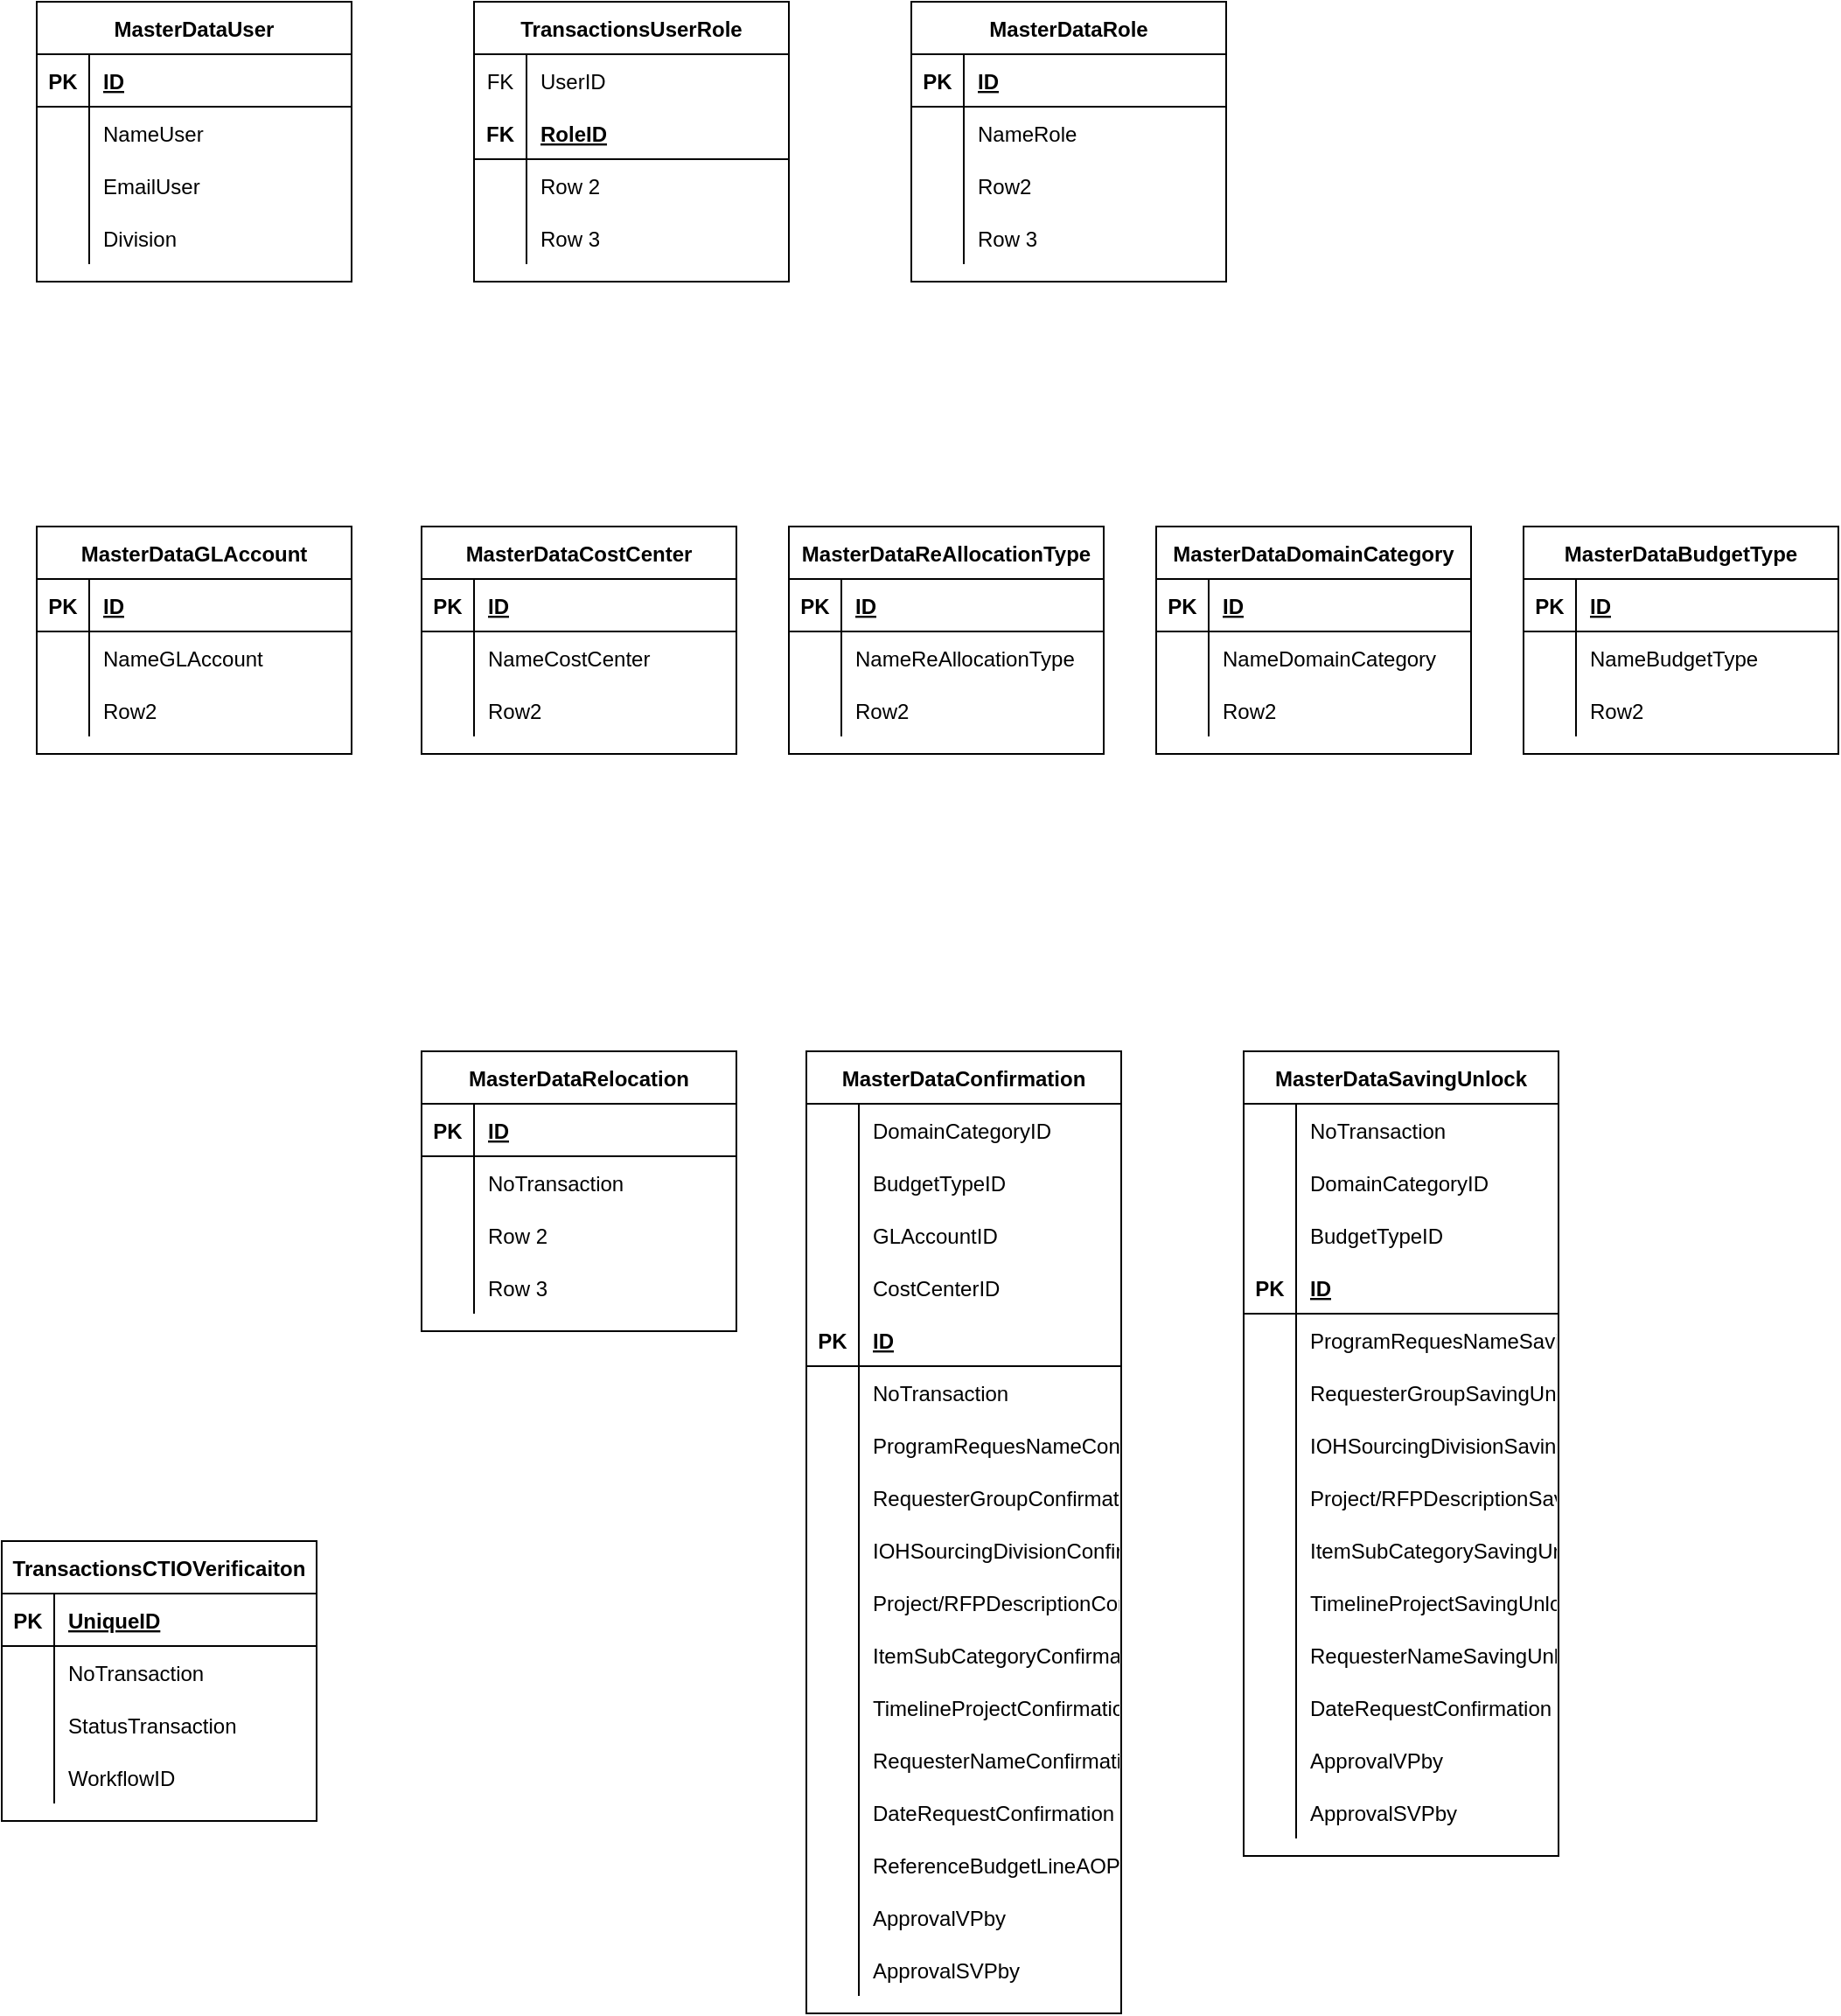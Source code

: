 <mxfile version="20.1.1" type="github">
  <diagram id="BOwFLy3xeFohxr3gEHQ5" name="Page-1">
    <mxGraphModel dx="1102" dy="882" grid="1" gridSize="10" guides="1" tooltips="1" connect="1" arrows="1" fold="1" page="1" pageScale="1" pageWidth="850" pageHeight="1100" math="0" shadow="0">
      <root>
        <mxCell id="0" />
        <mxCell id="1" parent="0" />
        <mxCell id="tm4FbMX-e_xysx4bxPRc-5" value="MasterDataUser" style="shape=table;startSize=30;container=1;collapsible=1;childLayout=tableLayout;fixedRows=1;rowLines=0;fontStyle=1;align=center;resizeLast=1;" vertex="1" parent="1">
          <mxGeometry x="80" y="60" width="180" height="160" as="geometry" />
        </mxCell>
        <mxCell id="tm4FbMX-e_xysx4bxPRc-6" value="" style="shape=tableRow;horizontal=0;startSize=0;swimlaneHead=0;swimlaneBody=0;fillColor=none;collapsible=0;dropTarget=0;points=[[0,0.5],[1,0.5]];portConstraint=eastwest;top=0;left=0;right=0;bottom=1;" vertex="1" parent="tm4FbMX-e_xysx4bxPRc-5">
          <mxGeometry y="30" width="180" height="30" as="geometry" />
        </mxCell>
        <mxCell id="tm4FbMX-e_xysx4bxPRc-7" value="PK" style="shape=partialRectangle;connectable=0;fillColor=none;top=0;left=0;bottom=0;right=0;fontStyle=1;overflow=hidden;" vertex="1" parent="tm4FbMX-e_xysx4bxPRc-6">
          <mxGeometry width="30" height="30" as="geometry">
            <mxRectangle width="30" height="30" as="alternateBounds" />
          </mxGeometry>
        </mxCell>
        <mxCell id="tm4FbMX-e_xysx4bxPRc-8" value="ID" style="shape=partialRectangle;connectable=0;fillColor=none;top=0;left=0;bottom=0;right=0;align=left;spacingLeft=6;fontStyle=5;overflow=hidden;" vertex="1" parent="tm4FbMX-e_xysx4bxPRc-6">
          <mxGeometry x="30" width="150" height="30" as="geometry">
            <mxRectangle width="150" height="30" as="alternateBounds" />
          </mxGeometry>
        </mxCell>
        <mxCell id="tm4FbMX-e_xysx4bxPRc-9" value="" style="shape=tableRow;horizontal=0;startSize=0;swimlaneHead=0;swimlaneBody=0;fillColor=none;collapsible=0;dropTarget=0;points=[[0,0.5],[1,0.5]];portConstraint=eastwest;top=0;left=0;right=0;bottom=0;" vertex="1" parent="tm4FbMX-e_xysx4bxPRc-5">
          <mxGeometry y="60" width="180" height="30" as="geometry" />
        </mxCell>
        <mxCell id="tm4FbMX-e_xysx4bxPRc-10" value="" style="shape=partialRectangle;connectable=0;fillColor=none;top=0;left=0;bottom=0;right=0;editable=1;overflow=hidden;" vertex="1" parent="tm4FbMX-e_xysx4bxPRc-9">
          <mxGeometry width="30" height="30" as="geometry">
            <mxRectangle width="30" height="30" as="alternateBounds" />
          </mxGeometry>
        </mxCell>
        <mxCell id="tm4FbMX-e_xysx4bxPRc-11" value="NameUser" style="shape=partialRectangle;connectable=0;fillColor=none;top=0;left=0;bottom=0;right=0;align=left;spacingLeft=6;overflow=hidden;" vertex="1" parent="tm4FbMX-e_xysx4bxPRc-9">
          <mxGeometry x="30" width="150" height="30" as="geometry">
            <mxRectangle width="150" height="30" as="alternateBounds" />
          </mxGeometry>
        </mxCell>
        <mxCell id="tm4FbMX-e_xysx4bxPRc-12" value="" style="shape=tableRow;horizontal=0;startSize=0;swimlaneHead=0;swimlaneBody=0;fillColor=none;collapsible=0;dropTarget=0;points=[[0,0.5],[1,0.5]];portConstraint=eastwest;top=0;left=0;right=0;bottom=0;" vertex="1" parent="tm4FbMX-e_xysx4bxPRc-5">
          <mxGeometry y="90" width="180" height="30" as="geometry" />
        </mxCell>
        <mxCell id="tm4FbMX-e_xysx4bxPRc-13" value="" style="shape=partialRectangle;connectable=0;fillColor=none;top=0;left=0;bottom=0;right=0;editable=1;overflow=hidden;" vertex="1" parent="tm4FbMX-e_xysx4bxPRc-12">
          <mxGeometry width="30" height="30" as="geometry">
            <mxRectangle width="30" height="30" as="alternateBounds" />
          </mxGeometry>
        </mxCell>
        <mxCell id="tm4FbMX-e_xysx4bxPRc-14" value="EmailUser" style="shape=partialRectangle;connectable=0;fillColor=none;top=0;left=0;bottom=0;right=0;align=left;spacingLeft=6;overflow=hidden;" vertex="1" parent="tm4FbMX-e_xysx4bxPRc-12">
          <mxGeometry x="30" width="150" height="30" as="geometry">
            <mxRectangle width="150" height="30" as="alternateBounds" />
          </mxGeometry>
        </mxCell>
        <mxCell id="tm4FbMX-e_xysx4bxPRc-15" value="" style="shape=tableRow;horizontal=0;startSize=0;swimlaneHead=0;swimlaneBody=0;fillColor=none;collapsible=0;dropTarget=0;points=[[0,0.5],[1,0.5]];portConstraint=eastwest;top=0;left=0;right=0;bottom=0;" vertex="1" parent="tm4FbMX-e_xysx4bxPRc-5">
          <mxGeometry y="120" width="180" height="30" as="geometry" />
        </mxCell>
        <mxCell id="tm4FbMX-e_xysx4bxPRc-16" value="" style="shape=partialRectangle;connectable=0;fillColor=none;top=0;left=0;bottom=0;right=0;editable=1;overflow=hidden;" vertex="1" parent="tm4FbMX-e_xysx4bxPRc-15">
          <mxGeometry width="30" height="30" as="geometry">
            <mxRectangle width="30" height="30" as="alternateBounds" />
          </mxGeometry>
        </mxCell>
        <mxCell id="tm4FbMX-e_xysx4bxPRc-17" value="Division" style="shape=partialRectangle;connectable=0;fillColor=none;top=0;left=0;bottom=0;right=0;align=left;spacingLeft=6;overflow=hidden;" vertex="1" parent="tm4FbMX-e_xysx4bxPRc-15">
          <mxGeometry x="30" width="150" height="30" as="geometry">
            <mxRectangle width="150" height="30" as="alternateBounds" />
          </mxGeometry>
        </mxCell>
        <mxCell id="tm4FbMX-e_xysx4bxPRc-31" value="MasterDataRole" style="shape=table;startSize=30;container=1;collapsible=1;childLayout=tableLayout;fixedRows=1;rowLines=0;fontStyle=1;align=center;resizeLast=1;" vertex="1" parent="1">
          <mxGeometry x="580" y="60" width="180" height="160" as="geometry" />
        </mxCell>
        <mxCell id="tm4FbMX-e_xysx4bxPRc-32" value="" style="shape=tableRow;horizontal=0;startSize=0;swimlaneHead=0;swimlaneBody=0;fillColor=none;collapsible=0;dropTarget=0;points=[[0,0.5],[1,0.5]];portConstraint=eastwest;top=0;left=0;right=0;bottom=1;" vertex="1" parent="tm4FbMX-e_xysx4bxPRc-31">
          <mxGeometry y="30" width="180" height="30" as="geometry" />
        </mxCell>
        <mxCell id="tm4FbMX-e_xysx4bxPRc-33" value="PK" style="shape=partialRectangle;connectable=0;fillColor=none;top=0;left=0;bottom=0;right=0;fontStyle=1;overflow=hidden;" vertex="1" parent="tm4FbMX-e_xysx4bxPRc-32">
          <mxGeometry width="30" height="30" as="geometry">
            <mxRectangle width="30" height="30" as="alternateBounds" />
          </mxGeometry>
        </mxCell>
        <mxCell id="tm4FbMX-e_xysx4bxPRc-34" value="ID" style="shape=partialRectangle;connectable=0;fillColor=none;top=0;left=0;bottom=0;right=0;align=left;spacingLeft=6;fontStyle=5;overflow=hidden;" vertex="1" parent="tm4FbMX-e_xysx4bxPRc-32">
          <mxGeometry x="30" width="150" height="30" as="geometry">
            <mxRectangle width="150" height="30" as="alternateBounds" />
          </mxGeometry>
        </mxCell>
        <mxCell id="tm4FbMX-e_xysx4bxPRc-35" value="" style="shape=tableRow;horizontal=0;startSize=0;swimlaneHead=0;swimlaneBody=0;fillColor=none;collapsible=0;dropTarget=0;points=[[0,0.5],[1,0.5]];portConstraint=eastwest;top=0;left=0;right=0;bottom=0;" vertex="1" parent="tm4FbMX-e_xysx4bxPRc-31">
          <mxGeometry y="60" width="180" height="30" as="geometry" />
        </mxCell>
        <mxCell id="tm4FbMX-e_xysx4bxPRc-36" value="" style="shape=partialRectangle;connectable=0;fillColor=none;top=0;left=0;bottom=0;right=0;editable=1;overflow=hidden;" vertex="1" parent="tm4FbMX-e_xysx4bxPRc-35">
          <mxGeometry width="30" height="30" as="geometry">
            <mxRectangle width="30" height="30" as="alternateBounds" />
          </mxGeometry>
        </mxCell>
        <mxCell id="tm4FbMX-e_xysx4bxPRc-37" value="NameRole" style="shape=partialRectangle;connectable=0;fillColor=none;top=0;left=0;bottom=0;right=0;align=left;spacingLeft=6;overflow=hidden;" vertex="1" parent="tm4FbMX-e_xysx4bxPRc-35">
          <mxGeometry x="30" width="150" height="30" as="geometry">
            <mxRectangle width="150" height="30" as="alternateBounds" />
          </mxGeometry>
        </mxCell>
        <mxCell id="tm4FbMX-e_xysx4bxPRc-38" value="" style="shape=tableRow;horizontal=0;startSize=0;swimlaneHead=0;swimlaneBody=0;fillColor=none;collapsible=0;dropTarget=0;points=[[0,0.5],[1,0.5]];portConstraint=eastwest;top=0;left=0;right=0;bottom=0;" vertex="1" parent="tm4FbMX-e_xysx4bxPRc-31">
          <mxGeometry y="90" width="180" height="30" as="geometry" />
        </mxCell>
        <mxCell id="tm4FbMX-e_xysx4bxPRc-39" value="" style="shape=partialRectangle;connectable=0;fillColor=none;top=0;left=0;bottom=0;right=0;editable=1;overflow=hidden;" vertex="1" parent="tm4FbMX-e_xysx4bxPRc-38">
          <mxGeometry width="30" height="30" as="geometry">
            <mxRectangle width="30" height="30" as="alternateBounds" />
          </mxGeometry>
        </mxCell>
        <mxCell id="tm4FbMX-e_xysx4bxPRc-40" value="Row2" style="shape=partialRectangle;connectable=0;fillColor=none;top=0;left=0;bottom=0;right=0;align=left;spacingLeft=6;overflow=hidden;" vertex="1" parent="tm4FbMX-e_xysx4bxPRc-38">
          <mxGeometry x="30" width="150" height="30" as="geometry">
            <mxRectangle width="150" height="30" as="alternateBounds" />
          </mxGeometry>
        </mxCell>
        <mxCell id="tm4FbMX-e_xysx4bxPRc-41" value="" style="shape=tableRow;horizontal=0;startSize=0;swimlaneHead=0;swimlaneBody=0;fillColor=none;collapsible=0;dropTarget=0;points=[[0,0.5],[1,0.5]];portConstraint=eastwest;top=0;left=0;right=0;bottom=0;" vertex="1" parent="tm4FbMX-e_xysx4bxPRc-31">
          <mxGeometry y="120" width="180" height="30" as="geometry" />
        </mxCell>
        <mxCell id="tm4FbMX-e_xysx4bxPRc-42" value="" style="shape=partialRectangle;connectable=0;fillColor=none;top=0;left=0;bottom=0;right=0;editable=1;overflow=hidden;" vertex="1" parent="tm4FbMX-e_xysx4bxPRc-41">
          <mxGeometry width="30" height="30" as="geometry">
            <mxRectangle width="30" height="30" as="alternateBounds" />
          </mxGeometry>
        </mxCell>
        <mxCell id="tm4FbMX-e_xysx4bxPRc-43" value="Row 3" style="shape=partialRectangle;connectable=0;fillColor=none;top=0;left=0;bottom=0;right=0;align=left;spacingLeft=6;overflow=hidden;" vertex="1" parent="tm4FbMX-e_xysx4bxPRc-41">
          <mxGeometry x="30" width="150" height="30" as="geometry">
            <mxRectangle width="150" height="30" as="alternateBounds" />
          </mxGeometry>
        </mxCell>
        <mxCell id="tm4FbMX-e_xysx4bxPRc-44" value="TransactionsUserRole" style="shape=table;startSize=30;container=1;collapsible=1;childLayout=tableLayout;fixedRows=1;rowLines=0;fontStyle=1;align=center;resizeLast=1;" vertex="1" parent="1">
          <mxGeometry x="330" y="60" width="180" height="160" as="geometry" />
        </mxCell>
        <mxCell id="tm4FbMX-e_xysx4bxPRc-48" value="" style="shape=tableRow;horizontal=0;startSize=0;swimlaneHead=0;swimlaneBody=0;fillColor=none;collapsible=0;dropTarget=0;points=[[0,0.5],[1,0.5]];portConstraint=eastwest;top=0;left=0;right=0;bottom=0;" vertex="1" parent="tm4FbMX-e_xysx4bxPRc-44">
          <mxGeometry y="30" width="180" height="30" as="geometry" />
        </mxCell>
        <mxCell id="tm4FbMX-e_xysx4bxPRc-49" value="FK" style="shape=partialRectangle;connectable=0;fillColor=none;top=0;left=0;bottom=0;right=0;editable=1;overflow=hidden;" vertex="1" parent="tm4FbMX-e_xysx4bxPRc-48">
          <mxGeometry width="30" height="30" as="geometry">
            <mxRectangle width="30" height="30" as="alternateBounds" />
          </mxGeometry>
        </mxCell>
        <mxCell id="tm4FbMX-e_xysx4bxPRc-50" value="UserID" style="shape=partialRectangle;connectable=0;fillColor=none;top=0;left=0;bottom=0;right=0;align=left;spacingLeft=6;overflow=hidden;" vertex="1" parent="tm4FbMX-e_xysx4bxPRc-48">
          <mxGeometry x="30" width="150" height="30" as="geometry">
            <mxRectangle width="150" height="30" as="alternateBounds" />
          </mxGeometry>
        </mxCell>
        <mxCell id="tm4FbMX-e_xysx4bxPRc-45" value="" style="shape=tableRow;horizontal=0;startSize=0;swimlaneHead=0;swimlaneBody=0;fillColor=none;collapsible=0;dropTarget=0;points=[[0,0.5],[1,0.5]];portConstraint=eastwest;top=0;left=0;right=0;bottom=1;" vertex="1" parent="tm4FbMX-e_xysx4bxPRc-44">
          <mxGeometry y="60" width="180" height="30" as="geometry" />
        </mxCell>
        <mxCell id="tm4FbMX-e_xysx4bxPRc-46" value="FK" style="shape=partialRectangle;connectable=0;fillColor=none;top=0;left=0;bottom=0;right=0;fontStyle=1;overflow=hidden;" vertex="1" parent="tm4FbMX-e_xysx4bxPRc-45">
          <mxGeometry width="30" height="30" as="geometry">
            <mxRectangle width="30" height="30" as="alternateBounds" />
          </mxGeometry>
        </mxCell>
        <mxCell id="tm4FbMX-e_xysx4bxPRc-47" value="RoleID" style="shape=partialRectangle;connectable=0;fillColor=none;top=0;left=0;bottom=0;right=0;align=left;spacingLeft=6;fontStyle=5;overflow=hidden;" vertex="1" parent="tm4FbMX-e_xysx4bxPRc-45">
          <mxGeometry x="30" width="150" height="30" as="geometry">
            <mxRectangle width="150" height="30" as="alternateBounds" />
          </mxGeometry>
        </mxCell>
        <mxCell id="tm4FbMX-e_xysx4bxPRc-51" value="" style="shape=tableRow;horizontal=0;startSize=0;swimlaneHead=0;swimlaneBody=0;fillColor=none;collapsible=0;dropTarget=0;points=[[0,0.5],[1,0.5]];portConstraint=eastwest;top=0;left=0;right=0;bottom=0;" vertex="1" parent="tm4FbMX-e_xysx4bxPRc-44">
          <mxGeometry y="90" width="180" height="30" as="geometry" />
        </mxCell>
        <mxCell id="tm4FbMX-e_xysx4bxPRc-52" value="" style="shape=partialRectangle;connectable=0;fillColor=none;top=0;left=0;bottom=0;right=0;editable=1;overflow=hidden;" vertex="1" parent="tm4FbMX-e_xysx4bxPRc-51">
          <mxGeometry width="30" height="30" as="geometry">
            <mxRectangle width="30" height="30" as="alternateBounds" />
          </mxGeometry>
        </mxCell>
        <mxCell id="tm4FbMX-e_xysx4bxPRc-53" value="Row 2" style="shape=partialRectangle;connectable=0;fillColor=none;top=0;left=0;bottom=0;right=0;align=left;spacingLeft=6;overflow=hidden;" vertex="1" parent="tm4FbMX-e_xysx4bxPRc-51">
          <mxGeometry x="30" width="150" height="30" as="geometry">
            <mxRectangle width="150" height="30" as="alternateBounds" />
          </mxGeometry>
        </mxCell>
        <mxCell id="tm4FbMX-e_xysx4bxPRc-54" value="" style="shape=tableRow;horizontal=0;startSize=0;swimlaneHead=0;swimlaneBody=0;fillColor=none;collapsible=0;dropTarget=0;points=[[0,0.5],[1,0.5]];portConstraint=eastwest;top=0;left=0;right=0;bottom=0;" vertex="1" parent="tm4FbMX-e_xysx4bxPRc-44">
          <mxGeometry y="120" width="180" height="30" as="geometry" />
        </mxCell>
        <mxCell id="tm4FbMX-e_xysx4bxPRc-55" value="" style="shape=partialRectangle;connectable=0;fillColor=none;top=0;left=0;bottom=0;right=0;editable=1;overflow=hidden;" vertex="1" parent="tm4FbMX-e_xysx4bxPRc-54">
          <mxGeometry width="30" height="30" as="geometry">
            <mxRectangle width="30" height="30" as="alternateBounds" />
          </mxGeometry>
        </mxCell>
        <mxCell id="tm4FbMX-e_xysx4bxPRc-56" value="Row 3" style="shape=partialRectangle;connectable=0;fillColor=none;top=0;left=0;bottom=0;right=0;align=left;spacingLeft=6;overflow=hidden;" vertex="1" parent="tm4FbMX-e_xysx4bxPRc-54">
          <mxGeometry x="30" width="150" height="30" as="geometry">
            <mxRectangle width="150" height="30" as="alternateBounds" />
          </mxGeometry>
        </mxCell>
        <mxCell id="tm4FbMX-e_xysx4bxPRc-62" value="MasterDataGLAccount" style="shape=table;startSize=30;container=1;collapsible=1;childLayout=tableLayout;fixedRows=1;rowLines=0;fontStyle=1;align=center;resizeLast=1;" vertex="1" parent="1">
          <mxGeometry x="80" y="360" width="180" height="130" as="geometry" />
        </mxCell>
        <mxCell id="tm4FbMX-e_xysx4bxPRc-63" value="" style="shape=tableRow;horizontal=0;startSize=0;swimlaneHead=0;swimlaneBody=0;fillColor=none;collapsible=0;dropTarget=0;points=[[0,0.5],[1,0.5]];portConstraint=eastwest;top=0;left=0;right=0;bottom=1;" vertex="1" parent="tm4FbMX-e_xysx4bxPRc-62">
          <mxGeometry y="30" width="180" height="30" as="geometry" />
        </mxCell>
        <mxCell id="tm4FbMX-e_xysx4bxPRc-64" value="PK" style="shape=partialRectangle;connectable=0;fillColor=none;top=0;left=0;bottom=0;right=0;fontStyle=1;overflow=hidden;" vertex="1" parent="tm4FbMX-e_xysx4bxPRc-63">
          <mxGeometry width="30" height="30" as="geometry">
            <mxRectangle width="30" height="30" as="alternateBounds" />
          </mxGeometry>
        </mxCell>
        <mxCell id="tm4FbMX-e_xysx4bxPRc-65" value="ID" style="shape=partialRectangle;connectable=0;fillColor=none;top=0;left=0;bottom=0;right=0;align=left;spacingLeft=6;fontStyle=5;overflow=hidden;" vertex="1" parent="tm4FbMX-e_xysx4bxPRc-63">
          <mxGeometry x="30" width="150" height="30" as="geometry">
            <mxRectangle width="150" height="30" as="alternateBounds" />
          </mxGeometry>
        </mxCell>
        <mxCell id="tm4FbMX-e_xysx4bxPRc-66" value="" style="shape=tableRow;horizontal=0;startSize=0;swimlaneHead=0;swimlaneBody=0;fillColor=none;collapsible=0;dropTarget=0;points=[[0,0.5],[1,0.5]];portConstraint=eastwest;top=0;left=0;right=0;bottom=0;" vertex="1" parent="tm4FbMX-e_xysx4bxPRc-62">
          <mxGeometry y="60" width="180" height="30" as="geometry" />
        </mxCell>
        <mxCell id="tm4FbMX-e_xysx4bxPRc-67" value="" style="shape=partialRectangle;connectable=0;fillColor=none;top=0;left=0;bottom=0;right=0;editable=1;overflow=hidden;" vertex="1" parent="tm4FbMX-e_xysx4bxPRc-66">
          <mxGeometry width="30" height="30" as="geometry">
            <mxRectangle width="30" height="30" as="alternateBounds" />
          </mxGeometry>
        </mxCell>
        <mxCell id="tm4FbMX-e_xysx4bxPRc-68" value="NameGLAccount" style="shape=partialRectangle;connectable=0;fillColor=none;top=0;left=0;bottom=0;right=0;align=left;spacingLeft=6;overflow=hidden;" vertex="1" parent="tm4FbMX-e_xysx4bxPRc-66">
          <mxGeometry x="30" width="150" height="30" as="geometry">
            <mxRectangle width="150" height="30" as="alternateBounds" />
          </mxGeometry>
        </mxCell>
        <mxCell id="tm4FbMX-e_xysx4bxPRc-69" value="" style="shape=tableRow;horizontal=0;startSize=0;swimlaneHead=0;swimlaneBody=0;fillColor=none;collapsible=0;dropTarget=0;points=[[0,0.5],[1,0.5]];portConstraint=eastwest;top=0;left=0;right=0;bottom=0;" vertex="1" parent="tm4FbMX-e_xysx4bxPRc-62">
          <mxGeometry y="90" width="180" height="30" as="geometry" />
        </mxCell>
        <mxCell id="tm4FbMX-e_xysx4bxPRc-70" value="" style="shape=partialRectangle;connectable=0;fillColor=none;top=0;left=0;bottom=0;right=0;editable=1;overflow=hidden;" vertex="1" parent="tm4FbMX-e_xysx4bxPRc-69">
          <mxGeometry width="30" height="30" as="geometry">
            <mxRectangle width="30" height="30" as="alternateBounds" />
          </mxGeometry>
        </mxCell>
        <mxCell id="tm4FbMX-e_xysx4bxPRc-71" value="Row2" style="shape=partialRectangle;connectable=0;fillColor=none;top=0;left=0;bottom=0;right=0;align=left;spacingLeft=6;overflow=hidden;" vertex="1" parent="tm4FbMX-e_xysx4bxPRc-69">
          <mxGeometry x="30" width="150" height="30" as="geometry">
            <mxRectangle width="150" height="30" as="alternateBounds" />
          </mxGeometry>
        </mxCell>
        <mxCell id="tm4FbMX-e_xysx4bxPRc-75" value="MasterDataCostCenter" style="shape=table;startSize=30;container=1;collapsible=1;childLayout=tableLayout;fixedRows=1;rowLines=0;fontStyle=1;align=center;resizeLast=1;" vertex="1" parent="1">
          <mxGeometry x="300" y="360" width="180" height="130" as="geometry" />
        </mxCell>
        <mxCell id="tm4FbMX-e_xysx4bxPRc-76" value="" style="shape=tableRow;horizontal=0;startSize=0;swimlaneHead=0;swimlaneBody=0;fillColor=none;collapsible=0;dropTarget=0;points=[[0,0.5],[1,0.5]];portConstraint=eastwest;top=0;left=0;right=0;bottom=1;" vertex="1" parent="tm4FbMX-e_xysx4bxPRc-75">
          <mxGeometry y="30" width="180" height="30" as="geometry" />
        </mxCell>
        <mxCell id="tm4FbMX-e_xysx4bxPRc-77" value="PK" style="shape=partialRectangle;connectable=0;fillColor=none;top=0;left=0;bottom=0;right=0;fontStyle=1;overflow=hidden;" vertex="1" parent="tm4FbMX-e_xysx4bxPRc-76">
          <mxGeometry width="30" height="30" as="geometry">
            <mxRectangle width="30" height="30" as="alternateBounds" />
          </mxGeometry>
        </mxCell>
        <mxCell id="tm4FbMX-e_xysx4bxPRc-78" value="ID" style="shape=partialRectangle;connectable=0;fillColor=none;top=0;left=0;bottom=0;right=0;align=left;spacingLeft=6;fontStyle=5;overflow=hidden;" vertex="1" parent="tm4FbMX-e_xysx4bxPRc-76">
          <mxGeometry x="30" width="150" height="30" as="geometry">
            <mxRectangle width="150" height="30" as="alternateBounds" />
          </mxGeometry>
        </mxCell>
        <mxCell id="tm4FbMX-e_xysx4bxPRc-79" value="" style="shape=tableRow;horizontal=0;startSize=0;swimlaneHead=0;swimlaneBody=0;fillColor=none;collapsible=0;dropTarget=0;points=[[0,0.5],[1,0.5]];portConstraint=eastwest;top=0;left=0;right=0;bottom=0;" vertex="1" parent="tm4FbMX-e_xysx4bxPRc-75">
          <mxGeometry y="60" width="180" height="30" as="geometry" />
        </mxCell>
        <mxCell id="tm4FbMX-e_xysx4bxPRc-80" value="" style="shape=partialRectangle;connectable=0;fillColor=none;top=0;left=0;bottom=0;right=0;editable=1;overflow=hidden;" vertex="1" parent="tm4FbMX-e_xysx4bxPRc-79">
          <mxGeometry width="30" height="30" as="geometry">
            <mxRectangle width="30" height="30" as="alternateBounds" />
          </mxGeometry>
        </mxCell>
        <mxCell id="tm4FbMX-e_xysx4bxPRc-81" value="NameCostCenter" style="shape=partialRectangle;connectable=0;fillColor=none;top=0;left=0;bottom=0;right=0;align=left;spacingLeft=6;overflow=hidden;" vertex="1" parent="tm4FbMX-e_xysx4bxPRc-79">
          <mxGeometry x="30" width="150" height="30" as="geometry">
            <mxRectangle width="150" height="30" as="alternateBounds" />
          </mxGeometry>
        </mxCell>
        <mxCell id="tm4FbMX-e_xysx4bxPRc-82" value="" style="shape=tableRow;horizontal=0;startSize=0;swimlaneHead=0;swimlaneBody=0;fillColor=none;collapsible=0;dropTarget=0;points=[[0,0.5],[1,0.5]];portConstraint=eastwest;top=0;left=0;right=0;bottom=0;" vertex="1" parent="tm4FbMX-e_xysx4bxPRc-75">
          <mxGeometry y="90" width="180" height="30" as="geometry" />
        </mxCell>
        <mxCell id="tm4FbMX-e_xysx4bxPRc-83" value="" style="shape=partialRectangle;connectable=0;fillColor=none;top=0;left=0;bottom=0;right=0;editable=1;overflow=hidden;" vertex="1" parent="tm4FbMX-e_xysx4bxPRc-82">
          <mxGeometry width="30" height="30" as="geometry">
            <mxRectangle width="30" height="30" as="alternateBounds" />
          </mxGeometry>
        </mxCell>
        <mxCell id="tm4FbMX-e_xysx4bxPRc-84" value="Row2" style="shape=partialRectangle;connectable=0;fillColor=none;top=0;left=0;bottom=0;right=0;align=left;spacingLeft=6;overflow=hidden;" vertex="1" parent="tm4FbMX-e_xysx4bxPRc-82">
          <mxGeometry x="30" width="150" height="30" as="geometry">
            <mxRectangle width="150" height="30" as="alternateBounds" />
          </mxGeometry>
        </mxCell>
        <mxCell id="tm4FbMX-e_xysx4bxPRc-88" value="MasterDataReAllocationType" style="shape=table;startSize=30;container=1;collapsible=1;childLayout=tableLayout;fixedRows=1;rowLines=0;fontStyle=1;align=center;resizeLast=1;" vertex="1" parent="1">
          <mxGeometry x="510" y="360" width="180" height="130" as="geometry" />
        </mxCell>
        <mxCell id="tm4FbMX-e_xysx4bxPRc-89" value="" style="shape=tableRow;horizontal=0;startSize=0;swimlaneHead=0;swimlaneBody=0;fillColor=none;collapsible=0;dropTarget=0;points=[[0,0.5],[1,0.5]];portConstraint=eastwest;top=0;left=0;right=0;bottom=1;" vertex="1" parent="tm4FbMX-e_xysx4bxPRc-88">
          <mxGeometry y="30" width="180" height="30" as="geometry" />
        </mxCell>
        <mxCell id="tm4FbMX-e_xysx4bxPRc-90" value="PK" style="shape=partialRectangle;connectable=0;fillColor=none;top=0;left=0;bottom=0;right=0;fontStyle=1;overflow=hidden;" vertex="1" parent="tm4FbMX-e_xysx4bxPRc-89">
          <mxGeometry width="30" height="30" as="geometry">
            <mxRectangle width="30" height="30" as="alternateBounds" />
          </mxGeometry>
        </mxCell>
        <mxCell id="tm4FbMX-e_xysx4bxPRc-91" value="ID" style="shape=partialRectangle;connectable=0;fillColor=none;top=0;left=0;bottom=0;right=0;align=left;spacingLeft=6;fontStyle=5;overflow=hidden;" vertex="1" parent="tm4FbMX-e_xysx4bxPRc-89">
          <mxGeometry x="30" width="150" height="30" as="geometry">
            <mxRectangle width="150" height="30" as="alternateBounds" />
          </mxGeometry>
        </mxCell>
        <mxCell id="tm4FbMX-e_xysx4bxPRc-92" value="" style="shape=tableRow;horizontal=0;startSize=0;swimlaneHead=0;swimlaneBody=0;fillColor=none;collapsible=0;dropTarget=0;points=[[0,0.5],[1,0.5]];portConstraint=eastwest;top=0;left=0;right=0;bottom=0;" vertex="1" parent="tm4FbMX-e_xysx4bxPRc-88">
          <mxGeometry y="60" width="180" height="30" as="geometry" />
        </mxCell>
        <mxCell id="tm4FbMX-e_xysx4bxPRc-93" value="" style="shape=partialRectangle;connectable=0;fillColor=none;top=0;left=0;bottom=0;right=0;editable=1;overflow=hidden;" vertex="1" parent="tm4FbMX-e_xysx4bxPRc-92">
          <mxGeometry width="30" height="30" as="geometry">
            <mxRectangle width="30" height="30" as="alternateBounds" />
          </mxGeometry>
        </mxCell>
        <mxCell id="tm4FbMX-e_xysx4bxPRc-94" value="NameReAllocationType" style="shape=partialRectangle;connectable=0;fillColor=none;top=0;left=0;bottom=0;right=0;align=left;spacingLeft=6;overflow=hidden;" vertex="1" parent="tm4FbMX-e_xysx4bxPRc-92">
          <mxGeometry x="30" width="150" height="30" as="geometry">
            <mxRectangle width="150" height="30" as="alternateBounds" />
          </mxGeometry>
        </mxCell>
        <mxCell id="tm4FbMX-e_xysx4bxPRc-95" value="" style="shape=tableRow;horizontal=0;startSize=0;swimlaneHead=0;swimlaneBody=0;fillColor=none;collapsible=0;dropTarget=0;points=[[0,0.5],[1,0.5]];portConstraint=eastwest;top=0;left=0;right=0;bottom=0;" vertex="1" parent="tm4FbMX-e_xysx4bxPRc-88">
          <mxGeometry y="90" width="180" height="30" as="geometry" />
        </mxCell>
        <mxCell id="tm4FbMX-e_xysx4bxPRc-96" value="" style="shape=partialRectangle;connectable=0;fillColor=none;top=0;left=0;bottom=0;right=0;editable=1;overflow=hidden;" vertex="1" parent="tm4FbMX-e_xysx4bxPRc-95">
          <mxGeometry width="30" height="30" as="geometry">
            <mxRectangle width="30" height="30" as="alternateBounds" />
          </mxGeometry>
        </mxCell>
        <mxCell id="tm4FbMX-e_xysx4bxPRc-97" value="Row2" style="shape=partialRectangle;connectable=0;fillColor=none;top=0;left=0;bottom=0;right=0;align=left;spacingLeft=6;overflow=hidden;" vertex="1" parent="tm4FbMX-e_xysx4bxPRc-95">
          <mxGeometry x="30" width="150" height="30" as="geometry">
            <mxRectangle width="150" height="30" as="alternateBounds" />
          </mxGeometry>
        </mxCell>
        <mxCell id="tm4FbMX-e_xysx4bxPRc-101" value="MasterDataDomainCategory" style="shape=table;startSize=30;container=1;collapsible=1;childLayout=tableLayout;fixedRows=1;rowLines=0;fontStyle=1;align=center;resizeLast=1;" vertex="1" parent="1">
          <mxGeometry x="720" y="360" width="180" height="130" as="geometry" />
        </mxCell>
        <mxCell id="tm4FbMX-e_xysx4bxPRc-102" value="" style="shape=tableRow;horizontal=0;startSize=0;swimlaneHead=0;swimlaneBody=0;fillColor=none;collapsible=0;dropTarget=0;points=[[0,0.5],[1,0.5]];portConstraint=eastwest;top=0;left=0;right=0;bottom=1;" vertex="1" parent="tm4FbMX-e_xysx4bxPRc-101">
          <mxGeometry y="30" width="180" height="30" as="geometry" />
        </mxCell>
        <mxCell id="tm4FbMX-e_xysx4bxPRc-103" value="PK" style="shape=partialRectangle;connectable=0;fillColor=none;top=0;left=0;bottom=0;right=0;fontStyle=1;overflow=hidden;" vertex="1" parent="tm4FbMX-e_xysx4bxPRc-102">
          <mxGeometry width="30" height="30" as="geometry">
            <mxRectangle width="30" height="30" as="alternateBounds" />
          </mxGeometry>
        </mxCell>
        <mxCell id="tm4FbMX-e_xysx4bxPRc-104" value="ID" style="shape=partialRectangle;connectable=0;fillColor=none;top=0;left=0;bottom=0;right=0;align=left;spacingLeft=6;fontStyle=5;overflow=hidden;" vertex="1" parent="tm4FbMX-e_xysx4bxPRc-102">
          <mxGeometry x="30" width="150" height="30" as="geometry">
            <mxRectangle width="150" height="30" as="alternateBounds" />
          </mxGeometry>
        </mxCell>
        <mxCell id="tm4FbMX-e_xysx4bxPRc-105" value="" style="shape=tableRow;horizontal=0;startSize=0;swimlaneHead=0;swimlaneBody=0;fillColor=none;collapsible=0;dropTarget=0;points=[[0,0.5],[1,0.5]];portConstraint=eastwest;top=0;left=0;right=0;bottom=0;" vertex="1" parent="tm4FbMX-e_xysx4bxPRc-101">
          <mxGeometry y="60" width="180" height="30" as="geometry" />
        </mxCell>
        <mxCell id="tm4FbMX-e_xysx4bxPRc-106" value="" style="shape=partialRectangle;connectable=0;fillColor=none;top=0;left=0;bottom=0;right=0;editable=1;overflow=hidden;" vertex="1" parent="tm4FbMX-e_xysx4bxPRc-105">
          <mxGeometry width="30" height="30" as="geometry">
            <mxRectangle width="30" height="30" as="alternateBounds" />
          </mxGeometry>
        </mxCell>
        <mxCell id="tm4FbMX-e_xysx4bxPRc-107" value="NameDomainCategory" style="shape=partialRectangle;connectable=0;fillColor=none;top=0;left=0;bottom=0;right=0;align=left;spacingLeft=6;overflow=hidden;" vertex="1" parent="tm4FbMX-e_xysx4bxPRc-105">
          <mxGeometry x="30" width="150" height="30" as="geometry">
            <mxRectangle width="150" height="30" as="alternateBounds" />
          </mxGeometry>
        </mxCell>
        <mxCell id="tm4FbMX-e_xysx4bxPRc-108" value="" style="shape=tableRow;horizontal=0;startSize=0;swimlaneHead=0;swimlaneBody=0;fillColor=none;collapsible=0;dropTarget=0;points=[[0,0.5],[1,0.5]];portConstraint=eastwest;top=0;left=0;right=0;bottom=0;" vertex="1" parent="tm4FbMX-e_xysx4bxPRc-101">
          <mxGeometry y="90" width="180" height="30" as="geometry" />
        </mxCell>
        <mxCell id="tm4FbMX-e_xysx4bxPRc-109" value="" style="shape=partialRectangle;connectable=0;fillColor=none;top=0;left=0;bottom=0;right=0;editable=1;overflow=hidden;" vertex="1" parent="tm4FbMX-e_xysx4bxPRc-108">
          <mxGeometry width="30" height="30" as="geometry">
            <mxRectangle width="30" height="30" as="alternateBounds" />
          </mxGeometry>
        </mxCell>
        <mxCell id="tm4FbMX-e_xysx4bxPRc-110" value="Row2" style="shape=partialRectangle;connectable=0;fillColor=none;top=0;left=0;bottom=0;right=0;align=left;spacingLeft=6;overflow=hidden;" vertex="1" parent="tm4FbMX-e_xysx4bxPRc-108">
          <mxGeometry x="30" width="150" height="30" as="geometry">
            <mxRectangle width="150" height="30" as="alternateBounds" />
          </mxGeometry>
        </mxCell>
        <mxCell id="tm4FbMX-e_xysx4bxPRc-114" value="MasterDataBudgetType" style="shape=table;startSize=30;container=1;collapsible=1;childLayout=tableLayout;fixedRows=1;rowLines=0;fontStyle=1;align=center;resizeLast=1;" vertex="1" parent="1">
          <mxGeometry x="930" y="360" width="180" height="130" as="geometry" />
        </mxCell>
        <mxCell id="tm4FbMX-e_xysx4bxPRc-115" value="" style="shape=tableRow;horizontal=0;startSize=0;swimlaneHead=0;swimlaneBody=0;fillColor=none;collapsible=0;dropTarget=0;points=[[0,0.5],[1,0.5]];portConstraint=eastwest;top=0;left=0;right=0;bottom=1;" vertex="1" parent="tm4FbMX-e_xysx4bxPRc-114">
          <mxGeometry y="30" width="180" height="30" as="geometry" />
        </mxCell>
        <mxCell id="tm4FbMX-e_xysx4bxPRc-116" value="PK" style="shape=partialRectangle;connectable=0;fillColor=none;top=0;left=0;bottom=0;right=0;fontStyle=1;overflow=hidden;" vertex="1" parent="tm4FbMX-e_xysx4bxPRc-115">
          <mxGeometry width="30" height="30" as="geometry">
            <mxRectangle width="30" height="30" as="alternateBounds" />
          </mxGeometry>
        </mxCell>
        <mxCell id="tm4FbMX-e_xysx4bxPRc-117" value="ID" style="shape=partialRectangle;connectable=0;fillColor=none;top=0;left=0;bottom=0;right=0;align=left;spacingLeft=6;fontStyle=5;overflow=hidden;" vertex="1" parent="tm4FbMX-e_xysx4bxPRc-115">
          <mxGeometry x="30" width="150" height="30" as="geometry">
            <mxRectangle width="150" height="30" as="alternateBounds" />
          </mxGeometry>
        </mxCell>
        <mxCell id="tm4FbMX-e_xysx4bxPRc-118" value="" style="shape=tableRow;horizontal=0;startSize=0;swimlaneHead=0;swimlaneBody=0;fillColor=none;collapsible=0;dropTarget=0;points=[[0,0.5],[1,0.5]];portConstraint=eastwest;top=0;left=0;right=0;bottom=0;" vertex="1" parent="tm4FbMX-e_xysx4bxPRc-114">
          <mxGeometry y="60" width="180" height="30" as="geometry" />
        </mxCell>
        <mxCell id="tm4FbMX-e_xysx4bxPRc-119" value="" style="shape=partialRectangle;connectable=0;fillColor=none;top=0;left=0;bottom=0;right=0;editable=1;overflow=hidden;" vertex="1" parent="tm4FbMX-e_xysx4bxPRc-118">
          <mxGeometry width="30" height="30" as="geometry">
            <mxRectangle width="30" height="30" as="alternateBounds" />
          </mxGeometry>
        </mxCell>
        <mxCell id="tm4FbMX-e_xysx4bxPRc-120" value="NameBudgetType" style="shape=partialRectangle;connectable=0;fillColor=none;top=0;left=0;bottom=0;right=0;align=left;spacingLeft=6;overflow=hidden;" vertex="1" parent="tm4FbMX-e_xysx4bxPRc-118">
          <mxGeometry x="30" width="150" height="30" as="geometry">
            <mxRectangle width="150" height="30" as="alternateBounds" />
          </mxGeometry>
        </mxCell>
        <mxCell id="tm4FbMX-e_xysx4bxPRc-121" value="" style="shape=tableRow;horizontal=0;startSize=0;swimlaneHead=0;swimlaneBody=0;fillColor=none;collapsible=0;dropTarget=0;points=[[0,0.5],[1,0.5]];portConstraint=eastwest;top=0;left=0;right=0;bottom=0;" vertex="1" parent="tm4FbMX-e_xysx4bxPRc-114">
          <mxGeometry y="90" width="180" height="30" as="geometry" />
        </mxCell>
        <mxCell id="tm4FbMX-e_xysx4bxPRc-122" value="" style="shape=partialRectangle;connectable=0;fillColor=none;top=0;left=0;bottom=0;right=0;editable=1;overflow=hidden;" vertex="1" parent="tm4FbMX-e_xysx4bxPRc-121">
          <mxGeometry width="30" height="30" as="geometry">
            <mxRectangle width="30" height="30" as="alternateBounds" />
          </mxGeometry>
        </mxCell>
        <mxCell id="tm4FbMX-e_xysx4bxPRc-123" value="Row2" style="shape=partialRectangle;connectable=0;fillColor=none;top=0;left=0;bottom=0;right=0;align=left;spacingLeft=6;overflow=hidden;" vertex="1" parent="tm4FbMX-e_xysx4bxPRc-121">
          <mxGeometry x="30" width="150" height="30" as="geometry">
            <mxRectangle width="150" height="30" as="alternateBounds" />
          </mxGeometry>
        </mxCell>
        <mxCell id="tm4FbMX-e_xysx4bxPRc-127" value="MasterDataRelocation" style="shape=table;startSize=30;container=1;collapsible=1;childLayout=tableLayout;fixedRows=1;rowLines=0;fontStyle=1;align=center;resizeLast=1;" vertex="1" parent="1">
          <mxGeometry x="300" y="660" width="180" height="160" as="geometry" />
        </mxCell>
        <mxCell id="tm4FbMX-e_xysx4bxPRc-128" value="" style="shape=tableRow;horizontal=0;startSize=0;swimlaneHead=0;swimlaneBody=0;fillColor=none;collapsible=0;dropTarget=0;points=[[0,0.5],[1,0.5]];portConstraint=eastwest;top=0;left=0;right=0;bottom=1;" vertex="1" parent="tm4FbMX-e_xysx4bxPRc-127">
          <mxGeometry y="30" width="180" height="30" as="geometry" />
        </mxCell>
        <mxCell id="tm4FbMX-e_xysx4bxPRc-129" value="PK" style="shape=partialRectangle;connectable=0;fillColor=none;top=0;left=0;bottom=0;right=0;fontStyle=1;overflow=hidden;" vertex="1" parent="tm4FbMX-e_xysx4bxPRc-128">
          <mxGeometry width="30" height="30" as="geometry">
            <mxRectangle width="30" height="30" as="alternateBounds" />
          </mxGeometry>
        </mxCell>
        <mxCell id="tm4FbMX-e_xysx4bxPRc-130" value="ID" style="shape=partialRectangle;connectable=0;fillColor=none;top=0;left=0;bottom=0;right=0;align=left;spacingLeft=6;fontStyle=5;overflow=hidden;" vertex="1" parent="tm4FbMX-e_xysx4bxPRc-128">
          <mxGeometry x="30" width="150" height="30" as="geometry">
            <mxRectangle width="150" height="30" as="alternateBounds" />
          </mxGeometry>
        </mxCell>
        <mxCell id="tm4FbMX-e_xysx4bxPRc-131" value="" style="shape=tableRow;horizontal=0;startSize=0;swimlaneHead=0;swimlaneBody=0;fillColor=none;collapsible=0;dropTarget=0;points=[[0,0.5],[1,0.5]];portConstraint=eastwest;top=0;left=0;right=0;bottom=0;" vertex="1" parent="tm4FbMX-e_xysx4bxPRc-127">
          <mxGeometry y="60" width="180" height="30" as="geometry" />
        </mxCell>
        <mxCell id="tm4FbMX-e_xysx4bxPRc-132" value="" style="shape=partialRectangle;connectable=0;fillColor=none;top=0;left=0;bottom=0;right=0;editable=1;overflow=hidden;" vertex="1" parent="tm4FbMX-e_xysx4bxPRc-131">
          <mxGeometry width="30" height="30" as="geometry">
            <mxRectangle width="30" height="30" as="alternateBounds" />
          </mxGeometry>
        </mxCell>
        <mxCell id="tm4FbMX-e_xysx4bxPRc-133" value="NoTransaction" style="shape=partialRectangle;connectable=0;fillColor=none;top=0;left=0;bottom=0;right=0;align=left;spacingLeft=6;overflow=hidden;" vertex="1" parent="tm4FbMX-e_xysx4bxPRc-131">
          <mxGeometry x="30" width="150" height="30" as="geometry">
            <mxRectangle width="150" height="30" as="alternateBounds" />
          </mxGeometry>
        </mxCell>
        <mxCell id="tm4FbMX-e_xysx4bxPRc-134" value="" style="shape=tableRow;horizontal=0;startSize=0;swimlaneHead=0;swimlaneBody=0;fillColor=none;collapsible=0;dropTarget=0;points=[[0,0.5],[1,0.5]];portConstraint=eastwest;top=0;left=0;right=0;bottom=0;" vertex="1" parent="tm4FbMX-e_xysx4bxPRc-127">
          <mxGeometry y="90" width="180" height="30" as="geometry" />
        </mxCell>
        <mxCell id="tm4FbMX-e_xysx4bxPRc-135" value="" style="shape=partialRectangle;connectable=0;fillColor=none;top=0;left=0;bottom=0;right=0;editable=1;overflow=hidden;" vertex="1" parent="tm4FbMX-e_xysx4bxPRc-134">
          <mxGeometry width="30" height="30" as="geometry">
            <mxRectangle width="30" height="30" as="alternateBounds" />
          </mxGeometry>
        </mxCell>
        <mxCell id="tm4FbMX-e_xysx4bxPRc-136" value="Row 2" style="shape=partialRectangle;connectable=0;fillColor=none;top=0;left=0;bottom=0;right=0;align=left;spacingLeft=6;overflow=hidden;" vertex="1" parent="tm4FbMX-e_xysx4bxPRc-134">
          <mxGeometry x="30" width="150" height="30" as="geometry">
            <mxRectangle width="150" height="30" as="alternateBounds" />
          </mxGeometry>
        </mxCell>
        <mxCell id="tm4FbMX-e_xysx4bxPRc-137" value="" style="shape=tableRow;horizontal=0;startSize=0;swimlaneHead=0;swimlaneBody=0;fillColor=none;collapsible=0;dropTarget=0;points=[[0,0.5],[1,0.5]];portConstraint=eastwest;top=0;left=0;right=0;bottom=0;" vertex="1" parent="tm4FbMX-e_xysx4bxPRc-127">
          <mxGeometry y="120" width="180" height="30" as="geometry" />
        </mxCell>
        <mxCell id="tm4FbMX-e_xysx4bxPRc-138" value="" style="shape=partialRectangle;connectable=0;fillColor=none;top=0;left=0;bottom=0;right=0;editable=1;overflow=hidden;" vertex="1" parent="tm4FbMX-e_xysx4bxPRc-137">
          <mxGeometry width="30" height="30" as="geometry">
            <mxRectangle width="30" height="30" as="alternateBounds" />
          </mxGeometry>
        </mxCell>
        <mxCell id="tm4FbMX-e_xysx4bxPRc-139" value="Row 3" style="shape=partialRectangle;connectable=0;fillColor=none;top=0;left=0;bottom=0;right=0;align=left;spacingLeft=6;overflow=hidden;" vertex="1" parent="tm4FbMX-e_xysx4bxPRc-137">
          <mxGeometry x="30" width="150" height="30" as="geometry">
            <mxRectangle width="150" height="30" as="alternateBounds" />
          </mxGeometry>
        </mxCell>
        <mxCell id="tm4FbMX-e_xysx4bxPRc-140" value="MasterDataConfirmation" style="shape=table;startSize=30;container=1;collapsible=1;childLayout=tableLayout;fixedRows=1;rowLines=0;fontStyle=1;align=center;resizeLast=1;" vertex="1" parent="1">
          <mxGeometry x="520" y="660" width="180" height="550" as="geometry" />
        </mxCell>
        <mxCell id="tm4FbMX-e_xysx4bxPRc-193" value="" style="shape=tableRow;horizontal=0;startSize=0;swimlaneHead=0;swimlaneBody=0;fillColor=none;collapsible=0;dropTarget=0;points=[[0,0.5],[1,0.5]];portConstraint=eastwest;top=0;left=0;right=0;bottom=0;" vertex="1" parent="tm4FbMX-e_xysx4bxPRc-140">
          <mxGeometry y="30" width="180" height="30" as="geometry" />
        </mxCell>
        <mxCell id="tm4FbMX-e_xysx4bxPRc-194" value="" style="shape=partialRectangle;connectable=0;fillColor=none;top=0;left=0;bottom=0;right=0;editable=1;overflow=hidden;" vertex="1" parent="tm4FbMX-e_xysx4bxPRc-193">
          <mxGeometry width="30" height="30" as="geometry">
            <mxRectangle width="30" height="30" as="alternateBounds" />
          </mxGeometry>
        </mxCell>
        <mxCell id="tm4FbMX-e_xysx4bxPRc-195" value="DomainCategoryID" style="shape=partialRectangle;connectable=0;fillColor=none;top=0;left=0;bottom=0;right=0;align=left;spacingLeft=6;overflow=hidden;" vertex="1" parent="tm4FbMX-e_xysx4bxPRc-193">
          <mxGeometry x="30" width="150" height="30" as="geometry">
            <mxRectangle width="150" height="30" as="alternateBounds" />
          </mxGeometry>
        </mxCell>
        <mxCell id="tm4FbMX-e_xysx4bxPRc-199" value="" style="shape=tableRow;horizontal=0;startSize=0;swimlaneHead=0;swimlaneBody=0;fillColor=none;collapsible=0;dropTarget=0;points=[[0,0.5],[1,0.5]];portConstraint=eastwest;top=0;left=0;right=0;bottom=0;" vertex="1" parent="tm4FbMX-e_xysx4bxPRc-140">
          <mxGeometry y="60" width="180" height="30" as="geometry" />
        </mxCell>
        <mxCell id="tm4FbMX-e_xysx4bxPRc-200" value="" style="shape=partialRectangle;connectable=0;fillColor=none;top=0;left=0;bottom=0;right=0;editable=1;overflow=hidden;" vertex="1" parent="tm4FbMX-e_xysx4bxPRc-199">
          <mxGeometry width="30" height="30" as="geometry">
            <mxRectangle width="30" height="30" as="alternateBounds" />
          </mxGeometry>
        </mxCell>
        <mxCell id="tm4FbMX-e_xysx4bxPRc-201" value="BudgetTypeID" style="shape=partialRectangle;connectable=0;fillColor=none;top=0;left=0;bottom=0;right=0;align=left;spacingLeft=6;overflow=hidden;" vertex="1" parent="tm4FbMX-e_xysx4bxPRc-199">
          <mxGeometry x="30" width="150" height="30" as="geometry">
            <mxRectangle width="150" height="30" as="alternateBounds" />
          </mxGeometry>
        </mxCell>
        <mxCell id="tm4FbMX-e_xysx4bxPRc-214" value="" style="shape=tableRow;horizontal=0;startSize=0;swimlaneHead=0;swimlaneBody=0;fillColor=none;collapsible=0;dropTarget=0;points=[[0,0.5],[1,0.5]];portConstraint=eastwest;top=0;left=0;right=0;bottom=0;" vertex="1" parent="tm4FbMX-e_xysx4bxPRc-140">
          <mxGeometry y="90" width="180" height="30" as="geometry" />
        </mxCell>
        <mxCell id="tm4FbMX-e_xysx4bxPRc-215" value="" style="shape=partialRectangle;connectable=0;fillColor=none;top=0;left=0;bottom=0;right=0;editable=1;overflow=hidden;" vertex="1" parent="tm4FbMX-e_xysx4bxPRc-214">
          <mxGeometry width="30" height="30" as="geometry">
            <mxRectangle width="30" height="30" as="alternateBounds" />
          </mxGeometry>
        </mxCell>
        <mxCell id="tm4FbMX-e_xysx4bxPRc-216" value="GLAccountID" style="shape=partialRectangle;connectable=0;fillColor=none;top=0;left=0;bottom=0;right=0;align=left;spacingLeft=6;overflow=hidden;" vertex="1" parent="tm4FbMX-e_xysx4bxPRc-214">
          <mxGeometry x="30" width="150" height="30" as="geometry">
            <mxRectangle width="150" height="30" as="alternateBounds" />
          </mxGeometry>
        </mxCell>
        <mxCell id="tm4FbMX-e_xysx4bxPRc-217" value="" style="shape=tableRow;horizontal=0;startSize=0;swimlaneHead=0;swimlaneBody=0;fillColor=none;collapsible=0;dropTarget=0;points=[[0,0.5],[1,0.5]];portConstraint=eastwest;top=0;left=0;right=0;bottom=0;" vertex="1" parent="tm4FbMX-e_xysx4bxPRc-140">
          <mxGeometry y="120" width="180" height="30" as="geometry" />
        </mxCell>
        <mxCell id="tm4FbMX-e_xysx4bxPRc-218" value="" style="shape=partialRectangle;connectable=0;fillColor=none;top=0;left=0;bottom=0;right=0;editable=1;overflow=hidden;" vertex="1" parent="tm4FbMX-e_xysx4bxPRc-217">
          <mxGeometry width="30" height="30" as="geometry">
            <mxRectangle width="30" height="30" as="alternateBounds" />
          </mxGeometry>
        </mxCell>
        <mxCell id="tm4FbMX-e_xysx4bxPRc-219" value="CostCenterID" style="shape=partialRectangle;connectable=0;fillColor=none;top=0;left=0;bottom=0;right=0;align=left;spacingLeft=6;overflow=hidden;" vertex="1" parent="tm4FbMX-e_xysx4bxPRc-217">
          <mxGeometry x="30" width="150" height="30" as="geometry">
            <mxRectangle width="150" height="30" as="alternateBounds" />
          </mxGeometry>
        </mxCell>
        <mxCell id="tm4FbMX-e_xysx4bxPRc-141" value="" style="shape=tableRow;horizontal=0;startSize=0;swimlaneHead=0;swimlaneBody=0;fillColor=none;collapsible=0;dropTarget=0;points=[[0,0.5],[1,0.5]];portConstraint=eastwest;top=0;left=0;right=0;bottom=1;" vertex="1" parent="tm4FbMX-e_xysx4bxPRc-140">
          <mxGeometry y="150" width="180" height="30" as="geometry" />
        </mxCell>
        <mxCell id="tm4FbMX-e_xysx4bxPRc-142" value="PK" style="shape=partialRectangle;connectable=0;fillColor=none;top=0;left=0;bottom=0;right=0;fontStyle=1;overflow=hidden;" vertex="1" parent="tm4FbMX-e_xysx4bxPRc-141">
          <mxGeometry width="30" height="30" as="geometry">
            <mxRectangle width="30" height="30" as="alternateBounds" />
          </mxGeometry>
        </mxCell>
        <mxCell id="tm4FbMX-e_xysx4bxPRc-143" value="ID" style="shape=partialRectangle;connectable=0;fillColor=none;top=0;left=0;bottom=0;right=0;align=left;spacingLeft=6;fontStyle=5;overflow=hidden;" vertex="1" parent="tm4FbMX-e_xysx4bxPRc-141">
          <mxGeometry x="30" width="150" height="30" as="geometry">
            <mxRectangle width="150" height="30" as="alternateBounds" />
          </mxGeometry>
        </mxCell>
        <mxCell id="tm4FbMX-e_xysx4bxPRc-144" value="" style="shape=tableRow;horizontal=0;startSize=0;swimlaneHead=0;swimlaneBody=0;fillColor=none;collapsible=0;dropTarget=0;points=[[0,0.5],[1,0.5]];portConstraint=eastwest;top=0;left=0;right=0;bottom=0;" vertex="1" parent="tm4FbMX-e_xysx4bxPRc-140">
          <mxGeometry y="180" width="180" height="30" as="geometry" />
        </mxCell>
        <mxCell id="tm4FbMX-e_xysx4bxPRc-145" value="" style="shape=partialRectangle;connectable=0;fillColor=none;top=0;left=0;bottom=0;right=0;editable=1;overflow=hidden;" vertex="1" parent="tm4FbMX-e_xysx4bxPRc-144">
          <mxGeometry width="30" height="30" as="geometry">
            <mxRectangle width="30" height="30" as="alternateBounds" />
          </mxGeometry>
        </mxCell>
        <mxCell id="tm4FbMX-e_xysx4bxPRc-146" value="NoTransaction" style="shape=partialRectangle;connectable=0;fillColor=none;top=0;left=0;bottom=0;right=0;align=left;spacingLeft=6;overflow=hidden;" vertex="1" parent="tm4FbMX-e_xysx4bxPRc-144">
          <mxGeometry x="30" width="150" height="30" as="geometry">
            <mxRectangle width="150" height="30" as="alternateBounds" />
          </mxGeometry>
        </mxCell>
        <mxCell id="tm4FbMX-e_xysx4bxPRc-147" value="" style="shape=tableRow;horizontal=0;startSize=0;swimlaneHead=0;swimlaneBody=0;fillColor=none;collapsible=0;dropTarget=0;points=[[0,0.5],[1,0.5]];portConstraint=eastwest;top=0;left=0;right=0;bottom=0;" vertex="1" parent="tm4FbMX-e_xysx4bxPRc-140">
          <mxGeometry y="210" width="180" height="30" as="geometry" />
        </mxCell>
        <mxCell id="tm4FbMX-e_xysx4bxPRc-148" value="" style="shape=partialRectangle;connectable=0;fillColor=none;top=0;left=0;bottom=0;right=0;editable=1;overflow=hidden;" vertex="1" parent="tm4FbMX-e_xysx4bxPRc-147">
          <mxGeometry width="30" height="30" as="geometry">
            <mxRectangle width="30" height="30" as="alternateBounds" />
          </mxGeometry>
        </mxCell>
        <mxCell id="tm4FbMX-e_xysx4bxPRc-149" value="ProgramRequesNameConfirmation" style="shape=partialRectangle;connectable=0;fillColor=none;top=0;left=0;bottom=0;right=0;align=left;spacingLeft=6;overflow=hidden;" vertex="1" parent="tm4FbMX-e_xysx4bxPRc-147">
          <mxGeometry x="30" width="150" height="30" as="geometry">
            <mxRectangle width="150" height="30" as="alternateBounds" />
          </mxGeometry>
        </mxCell>
        <mxCell id="tm4FbMX-e_xysx4bxPRc-150" value="" style="shape=tableRow;horizontal=0;startSize=0;swimlaneHead=0;swimlaneBody=0;fillColor=none;collapsible=0;dropTarget=0;points=[[0,0.5],[1,0.5]];portConstraint=eastwest;top=0;left=0;right=0;bottom=0;" vertex="1" parent="tm4FbMX-e_xysx4bxPRc-140">
          <mxGeometry y="240" width="180" height="30" as="geometry" />
        </mxCell>
        <mxCell id="tm4FbMX-e_xysx4bxPRc-151" value="" style="shape=partialRectangle;connectable=0;fillColor=none;top=0;left=0;bottom=0;right=0;editable=1;overflow=hidden;" vertex="1" parent="tm4FbMX-e_xysx4bxPRc-150">
          <mxGeometry width="30" height="30" as="geometry">
            <mxRectangle width="30" height="30" as="alternateBounds" />
          </mxGeometry>
        </mxCell>
        <mxCell id="tm4FbMX-e_xysx4bxPRc-152" value="RequesterGroupConfirmation" style="shape=partialRectangle;connectable=0;fillColor=none;top=0;left=0;bottom=0;right=0;align=left;spacingLeft=6;overflow=hidden;" vertex="1" parent="tm4FbMX-e_xysx4bxPRc-150">
          <mxGeometry x="30" width="150" height="30" as="geometry">
            <mxRectangle width="150" height="30" as="alternateBounds" />
          </mxGeometry>
        </mxCell>
        <mxCell id="tm4FbMX-e_xysx4bxPRc-187" value="" style="shape=tableRow;horizontal=0;startSize=0;swimlaneHead=0;swimlaneBody=0;fillColor=none;collapsible=0;dropTarget=0;points=[[0,0.5],[1,0.5]];portConstraint=eastwest;top=0;left=0;right=0;bottom=0;" vertex="1" parent="tm4FbMX-e_xysx4bxPRc-140">
          <mxGeometry y="270" width="180" height="30" as="geometry" />
        </mxCell>
        <mxCell id="tm4FbMX-e_xysx4bxPRc-188" value="" style="shape=partialRectangle;connectable=0;fillColor=none;top=0;left=0;bottom=0;right=0;editable=1;overflow=hidden;" vertex="1" parent="tm4FbMX-e_xysx4bxPRc-187">
          <mxGeometry width="30" height="30" as="geometry">
            <mxRectangle width="30" height="30" as="alternateBounds" />
          </mxGeometry>
        </mxCell>
        <mxCell id="tm4FbMX-e_xysx4bxPRc-189" value="IOHSourcingDivisionConfirmation" style="shape=partialRectangle;connectable=0;fillColor=none;top=0;left=0;bottom=0;right=0;align=left;spacingLeft=6;overflow=hidden;" vertex="1" parent="tm4FbMX-e_xysx4bxPRc-187">
          <mxGeometry x="30" width="150" height="30" as="geometry">
            <mxRectangle width="150" height="30" as="alternateBounds" />
          </mxGeometry>
        </mxCell>
        <mxCell id="tm4FbMX-e_xysx4bxPRc-190" value="" style="shape=tableRow;horizontal=0;startSize=0;swimlaneHead=0;swimlaneBody=0;fillColor=none;collapsible=0;dropTarget=0;points=[[0,0.5],[1,0.5]];portConstraint=eastwest;top=0;left=0;right=0;bottom=0;" vertex="1" parent="tm4FbMX-e_xysx4bxPRc-140">
          <mxGeometry y="300" width="180" height="30" as="geometry" />
        </mxCell>
        <mxCell id="tm4FbMX-e_xysx4bxPRc-191" value="" style="shape=partialRectangle;connectable=0;fillColor=none;top=0;left=0;bottom=0;right=0;editable=1;overflow=hidden;" vertex="1" parent="tm4FbMX-e_xysx4bxPRc-190">
          <mxGeometry width="30" height="30" as="geometry">
            <mxRectangle width="30" height="30" as="alternateBounds" />
          </mxGeometry>
        </mxCell>
        <mxCell id="tm4FbMX-e_xysx4bxPRc-192" value="Project/RFPDescriptionConfirmation" style="shape=partialRectangle;connectable=0;fillColor=none;top=0;left=0;bottom=0;right=0;align=left;spacingLeft=6;overflow=hidden;" vertex="1" parent="tm4FbMX-e_xysx4bxPRc-190">
          <mxGeometry x="30" width="150" height="30" as="geometry">
            <mxRectangle width="150" height="30" as="alternateBounds" />
          </mxGeometry>
        </mxCell>
        <mxCell id="tm4FbMX-e_xysx4bxPRc-196" value="" style="shape=tableRow;horizontal=0;startSize=0;swimlaneHead=0;swimlaneBody=0;fillColor=none;collapsible=0;dropTarget=0;points=[[0,0.5],[1,0.5]];portConstraint=eastwest;top=0;left=0;right=0;bottom=0;" vertex="1" parent="tm4FbMX-e_xysx4bxPRc-140">
          <mxGeometry y="330" width="180" height="30" as="geometry" />
        </mxCell>
        <mxCell id="tm4FbMX-e_xysx4bxPRc-197" value="" style="shape=partialRectangle;connectable=0;fillColor=none;top=0;left=0;bottom=0;right=0;editable=1;overflow=hidden;" vertex="1" parent="tm4FbMX-e_xysx4bxPRc-196">
          <mxGeometry width="30" height="30" as="geometry">
            <mxRectangle width="30" height="30" as="alternateBounds" />
          </mxGeometry>
        </mxCell>
        <mxCell id="tm4FbMX-e_xysx4bxPRc-198" value="ItemSubCategoryConfirmation" style="shape=partialRectangle;connectable=0;fillColor=none;top=0;left=0;bottom=0;right=0;align=left;spacingLeft=6;overflow=hidden;" vertex="1" parent="tm4FbMX-e_xysx4bxPRc-196">
          <mxGeometry x="30" width="150" height="30" as="geometry">
            <mxRectangle width="150" height="30" as="alternateBounds" />
          </mxGeometry>
        </mxCell>
        <mxCell id="tm4FbMX-e_xysx4bxPRc-202" value="" style="shape=tableRow;horizontal=0;startSize=0;swimlaneHead=0;swimlaneBody=0;fillColor=none;collapsible=0;dropTarget=0;points=[[0,0.5],[1,0.5]];portConstraint=eastwest;top=0;left=0;right=0;bottom=0;" vertex="1" parent="tm4FbMX-e_xysx4bxPRc-140">
          <mxGeometry y="360" width="180" height="30" as="geometry" />
        </mxCell>
        <mxCell id="tm4FbMX-e_xysx4bxPRc-203" value="" style="shape=partialRectangle;connectable=0;fillColor=none;top=0;left=0;bottom=0;right=0;editable=1;overflow=hidden;" vertex="1" parent="tm4FbMX-e_xysx4bxPRc-202">
          <mxGeometry width="30" height="30" as="geometry">
            <mxRectangle width="30" height="30" as="alternateBounds" />
          </mxGeometry>
        </mxCell>
        <mxCell id="tm4FbMX-e_xysx4bxPRc-204" value="TimelineProjectConfirmation" style="shape=partialRectangle;connectable=0;fillColor=none;top=0;left=0;bottom=0;right=0;align=left;spacingLeft=6;overflow=hidden;" vertex="1" parent="tm4FbMX-e_xysx4bxPRc-202">
          <mxGeometry x="30" width="150" height="30" as="geometry">
            <mxRectangle width="150" height="30" as="alternateBounds" />
          </mxGeometry>
        </mxCell>
        <mxCell id="tm4FbMX-e_xysx4bxPRc-205" value="" style="shape=tableRow;horizontal=0;startSize=0;swimlaneHead=0;swimlaneBody=0;fillColor=none;collapsible=0;dropTarget=0;points=[[0,0.5],[1,0.5]];portConstraint=eastwest;top=0;left=0;right=0;bottom=0;" vertex="1" parent="tm4FbMX-e_xysx4bxPRc-140">
          <mxGeometry y="390" width="180" height="30" as="geometry" />
        </mxCell>
        <mxCell id="tm4FbMX-e_xysx4bxPRc-206" value="" style="shape=partialRectangle;connectable=0;fillColor=none;top=0;left=0;bottom=0;right=0;editable=1;overflow=hidden;" vertex="1" parent="tm4FbMX-e_xysx4bxPRc-205">
          <mxGeometry width="30" height="30" as="geometry">
            <mxRectangle width="30" height="30" as="alternateBounds" />
          </mxGeometry>
        </mxCell>
        <mxCell id="tm4FbMX-e_xysx4bxPRc-207" value="RequesterNameConfirmation" style="shape=partialRectangle;connectable=0;fillColor=none;top=0;left=0;bottom=0;right=0;align=left;spacingLeft=6;overflow=hidden;" vertex="1" parent="tm4FbMX-e_xysx4bxPRc-205">
          <mxGeometry x="30" width="150" height="30" as="geometry">
            <mxRectangle width="150" height="30" as="alternateBounds" />
          </mxGeometry>
        </mxCell>
        <mxCell id="tm4FbMX-e_xysx4bxPRc-208" value="" style="shape=tableRow;horizontal=0;startSize=0;swimlaneHead=0;swimlaneBody=0;fillColor=none;collapsible=0;dropTarget=0;points=[[0,0.5],[1,0.5]];portConstraint=eastwest;top=0;left=0;right=0;bottom=0;" vertex="1" parent="tm4FbMX-e_xysx4bxPRc-140">
          <mxGeometry y="420" width="180" height="30" as="geometry" />
        </mxCell>
        <mxCell id="tm4FbMX-e_xysx4bxPRc-209" value="" style="shape=partialRectangle;connectable=0;fillColor=none;top=0;left=0;bottom=0;right=0;editable=1;overflow=hidden;" vertex="1" parent="tm4FbMX-e_xysx4bxPRc-208">
          <mxGeometry width="30" height="30" as="geometry">
            <mxRectangle width="30" height="30" as="alternateBounds" />
          </mxGeometry>
        </mxCell>
        <mxCell id="tm4FbMX-e_xysx4bxPRc-210" value="DateRequestConfirmation" style="shape=partialRectangle;connectable=0;fillColor=none;top=0;left=0;bottom=0;right=0;align=left;spacingLeft=6;overflow=hidden;" vertex="1" parent="tm4FbMX-e_xysx4bxPRc-208">
          <mxGeometry x="30" width="150" height="30" as="geometry">
            <mxRectangle width="150" height="30" as="alternateBounds" />
          </mxGeometry>
        </mxCell>
        <mxCell id="tm4FbMX-e_xysx4bxPRc-211" value="" style="shape=tableRow;horizontal=0;startSize=0;swimlaneHead=0;swimlaneBody=0;fillColor=none;collapsible=0;dropTarget=0;points=[[0,0.5],[1,0.5]];portConstraint=eastwest;top=0;left=0;right=0;bottom=0;" vertex="1" parent="tm4FbMX-e_xysx4bxPRc-140">
          <mxGeometry y="450" width="180" height="30" as="geometry" />
        </mxCell>
        <mxCell id="tm4FbMX-e_xysx4bxPRc-212" value="" style="shape=partialRectangle;connectable=0;fillColor=none;top=0;left=0;bottom=0;right=0;editable=1;overflow=hidden;" vertex="1" parent="tm4FbMX-e_xysx4bxPRc-211">
          <mxGeometry width="30" height="30" as="geometry">
            <mxRectangle width="30" height="30" as="alternateBounds" />
          </mxGeometry>
        </mxCell>
        <mxCell id="tm4FbMX-e_xysx4bxPRc-213" value="ReferenceBudgetLineAOPConfirmation" style="shape=partialRectangle;connectable=0;fillColor=none;top=0;left=0;bottom=0;right=0;align=left;spacingLeft=6;overflow=hidden;" vertex="1" parent="tm4FbMX-e_xysx4bxPRc-211">
          <mxGeometry x="30" width="150" height="30" as="geometry">
            <mxRectangle width="150" height="30" as="alternateBounds" />
          </mxGeometry>
        </mxCell>
        <mxCell id="tm4FbMX-e_xysx4bxPRc-220" value="" style="shape=tableRow;horizontal=0;startSize=0;swimlaneHead=0;swimlaneBody=0;fillColor=none;collapsible=0;dropTarget=0;points=[[0,0.5],[1,0.5]];portConstraint=eastwest;top=0;left=0;right=0;bottom=0;" vertex="1" parent="tm4FbMX-e_xysx4bxPRc-140">
          <mxGeometry y="480" width="180" height="30" as="geometry" />
        </mxCell>
        <mxCell id="tm4FbMX-e_xysx4bxPRc-221" value="" style="shape=partialRectangle;connectable=0;fillColor=none;top=0;left=0;bottom=0;right=0;editable=1;overflow=hidden;" vertex="1" parent="tm4FbMX-e_xysx4bxPRc-220">
          <mxGeometry width="30" height="30" as="geometry">
            <mxRectangle width="30" height="30" as="alternateBounds" />
          </mxGeometry>
        </mxCell>
        <mxCell id="tm4FbMX-e_xysx4bxPRc-222" value="ApprovalVPby" style="shape=partialRectangle;connectable=0;fillColor=none;top=0;left=0;bottom=0;right=0;align=left;spacingLeft=6;overflow=hidden;" vertex="1" parent="tm4FbMX-e_xysx4bxPRc-220">
          <mxGeometry x="30" width="150" height="30" as="geometry">
            <mxRectangle width="150" height="30" as="alternateBounds" />
          </mxGeometry>
        </mxCell>
        <mxCell id="tm4FbMX-e_xysx4bxPRc-223" value="" style="shape=tableRow;horizontal=0;startSize=0;swimlaneHead=0;swimlaneBody=0;fillColor=none;collapsible=0;dropTarget=0;points=[[0,0.5],[1,0.5]];portConstraint=eastwest;top=0;left=0;right=0;bottom=0;" vertex="1" parent="tm4FbMX-e_xysx4bxPRc-140">
          <mxGeometry y="510" width="180" height="30" as="geometry" />
        </mxCell>
        <mxCell id="tm4FbMX-e_xysx4bxPRc-224" value="" style="shape=partialRectangle;connectable=0;fillColor=none;top=0;left=0;bottom=0;right=0;editable=1;overflow=hidden;" vertex="1" parent="tm4FbMX-e_xysx4bxPRc-223">
          <mxGeometry width="30" height="30" as="geometry">
            <mxRectangle width="30" height="30" as="alternateBounds" />
          </mxGeometry>
        </mxCell>
        <mxCell id="tm4FbMX-e_xysx4bxPRc-225" value="ApprovalSVPby" style="shape=partialRectangle;connectable=0;fillColor=none;top=0;left=0;bottom=0;right=0;align=left;spacingLeft=6;overflow=hidden;" vertex="1" parent="tm4FbMX-e_xysx4bxPRc-223">
          <mxGeometry x="30" width="150" height="30" as="geometry">
            <mxRectangle width="150" height="30" as="alternateBounds" />
          </mxGeometry>
        </mxCell>
        <mxCell id="tm4FbMX-e_xysx4bxPRc-154" value="MasterDataSavingUnlock" style="shape=table;startSize=30;container=1;collapsible=1;childLayout=tableLayout;fixedRows=1;rowLines=0;fontStyle=1;align=center;resizeLast=1;" vertex="1" parent="1">
          <mxGeometry x="770" y="660" width="180" height="460" as="geometry" />
        </mxCell>
        <mxCell id="tm4FbMX-e_xysx4bxPRc-158" value="" style="shape=tableRow;horizontal=0;startSize=0;swimlaneHead=0;swimlaneBody=0;fillColor=none;collapsible=0;dropTarget=0;points=[[0,0.5],[1,0.5]];portConstraint=eastwest;top=0;left=0;right=0;bottom=0;" vertex="1" parent="tm4FbMX-e_xysx4bxPRc-154">
          <mxGeometry y="30" width="180" height="30" as="geometry" />
        </mxCell>
        <mxCell id="tm4FbMX-e_xysx4bxPRc-159" value="" style="shape=partialRectangle;connectable=0;fillColor=none;top=0;left=0;bottom=0;right=0;editable=1;overflow=hidden;" vertex="1" parent="tm4FbMX-e_xysx4bxPRc-158">
          <mxGeometry width="30" height="30" as="geometry">
            <mxRectangle width="30" height="30" as="alternateBounds" />
          </mxGeometry>
        </mxCell>
        <mxCell id="tm4FbMX-e_xysx4bxPRc-160" value="NoTransaction" style="shape=partialRectangle;connectable=0;fillColor=none;top=0;left=0;bottom=0;right=0;align=left;spacingLeft=6;overflow=hidden;" vertex="1" parent="tm4FbMX-e_xysx4bxPRc-158">
          <mxGeometry x="30" width="150" height="30" as="geometry">
            <mxRectangle width="150" height="30" as="alternateBounds" />
          </mxGeometry>
        </mxCell>
        <mxCell id="tm4FbMX-e_xysx4bxPRc-298" value="" style="shape=tableRow;horizontal=0;startSize=0;swimlaneHead=0;swimlaneBody=0;fillColor=none;collapsible=0;dropTarget=0;points=[[0,0.5],[1,0.5]];portConstraint=eastwest;top=0;left=0;right=0;bottom=0;" vertex="1" parent="tm4FbMX-e_xysx4bxPRc-154">
          <mxGeometry y="60" width="180" height="30" as="geometry" />
        </mxCell>
        <mxCell id="tm4FbMX-e_xysx4bxPRc-299" value="" style="shape=partialRectangle;connectable=0;fillColor=none;top=0;left=0;bottom=0;right=0;editable=1;overflow=hidden;" vertex="1" parent="tm4FbMX-e_xysx4bxPRc-298">
          <mxGeometry width="30" height="30" as="geometry">
            <mxRectangle width="30" height="30" as="alternateBounds" />
          </mxGeometry>
        </mxCell>
        <mxCell id="tm4FbMX-e_xysx4bxPRc-300" value="DomainCategoryID" style="shape=partialRectangle;connectable=0;fillColor=none;top=0;left=0;bottom=0;right=0;align=left;spacingLeft=6;overflow=hidden;" vertex="1" parent="tm4FbMX-e_xysx4bxPRc-298">
          <mxGeometry x="30" width="150" height="30" as="geometry">
            <mxRectangle width="150" height="30" as="alternateBounds" />
          </mxGeometry>
        </mxCell>
        <mxCell id="tm4FbMX-e_xysx4bxPRc-304" value="" style="shape=tableRow;horizontal=0;startSize=0;swimlaneHead=0;swimlaneBody=0;fillColor=none;collapsible=0;dropTarget=0;points=[[0,0.5],[1,0.5]];portConstraint=eastwest;top=0;left=0;right=0;bottom=0;" vertex="1" parent="tm4FbMX-e_xysx4bxPRc-154">
          <mxGeometry y="90" width="180" height="30" as="geometry" />
        </mxCell>
        <mxCell id="tm4FbMX-e_xysx4bxPRc-305" value="" style="shape=partialRectangle;connectable=0;fillColor=none;top=0;left=0;bottom=0;right=0;editable=1;overflow=hidden;" vertex="1" parent="tm4FbMX-e_xysx4bxPRc-304">
          <mxGeometry width="30" height="30" as="geometry">
            <mxRectangle width="30" height="30" as="alternateBounds" />
          </mxGeometry>
        </mxCell>
        <mxCell id="tm4FbMX-e_xysx4bxPRc-306" value="BudgetTypeID" style="shape=partialRectangle;connectable=0;fillColor=none;top=0;left=0;bottom=0;right=0;align=left;spacingLeft=6;overflow=hidden;" vertex="1" parent="tm4FbMX-e_xysx4bxPRc-304">
          <mxGeometry x="30" width="150" height="30" as="geometry">
            <mxRectangle width="150" height="30" as="alternateBounds" />
          </mxGeometry>
        </mxCell>
        <mxCell id="tm4FbMX-e_xysx4bxPRc-155" value="" style="shape=tableRow;horizontal=0;startSize=0;swimlaneHead=0;swimlaneBody=0;fillColor=none;collapsible=0;dropTarget=0;points=[[0,0.5],[1,0.5]];portConstraint=eastwest;top=0;left=0;right=0;bottom=1;" vertex="1" parent="tm4FbMX-e_xysx4bxPRc-154">
          <mxGeometry y="120" width="180" height="30" as="geometry" />
        </mxCell>
        <mxCell id="tm4FbMX-e_xysx4bxPRc-156" value="PK" style="shape=partialRectangle;connectable=0;fillColor=none;top=0;left=0;bottom=0;right=0;fontStyle=1;overflow=hidden;" vertex="1" parent="tm4FbMX-e_xysx4bxPRc-155">
          <mxGeometry width="30" height="30" as="geometry">
            <mxRectangle width="30" height="30" as="alternateBounds" />
          </mxGeometry>
        </mxCell>
        <mxCell id="tm4FbMX-e_xysx4bxPRc-157" value="ID" style="shape=partialRectangle;connectable=0;fillColor=none;top=0;left=0;bottom=0;right=0;align=left;spacingLeft=6;fontStyle=5;overflow=hidden;" vertex="1" parent="tm4FbMX-e_xysx4bxPRc-155">
          <mxGeometry x="30" width="150" height="30" as="geometry">
            <mxRectangle width="150" height="30" as="alternateBounds" />
          </mxGeometry>
        </mxCell>
        <mxCell id="tm4FbMX-e_xysx4bxPRc-161" value="" style="shape=tableRow;horizontal=0;startSize=0;swimlaneHead=0;swimlaneBody=0;fillColor=none;collapsible=0;dropTarget=0;points=[[0,0.5],[1,0.5]];portConstraint=eastwest;top=0;left=0;right=0;bottom=0;" vertex="1" parent="tm4FbMX-e_xysx4bxPRc-154">
          <mxGeometry y="150" width="180" height="30" as="geometry" />
        </mxCell>
        <mxCell id="tm4FbMX-e_xysx4bxPRc-162" value="" style="shape=partialRectangle;connectable=0;fillColor=none;top=0;left=0;bottom=0;right=0;editable=1;overflow=hidden;" vertex="1" parent="tm4FbMX-e_xysx4bxPRc-161">
          <mxGeometry width="30" height="30" as="geometry">
            <mxRectangle width="30" height="30" as="alternateBounds" />
          </mxGeometry>
        </mxCell>
        <mxCell id="tm4FbMX-e_xysx4bxPRc-163" value="ProgramRequesNameSavingUnlock" style="shape=partialRectangle;connectable=0;fillColor=none;top=0;left=0;bottom=0;right=0;align=left;spacingLeft=6;overflow=hidden;" vertex="1" parent="tm4FbMX-e_xysx4bxPRc-161">
          <mxGeometry x="30" width="150" height="30" as="geometry">
            <mxRectangle width="150" height="30" as="alternateBounds" />
          </mxGeometry>
        </mxCell>
        <mxCell id="tm4FbMX-e_xysx4bxPRc-164" value="" style="shape=tableRow;horizontal=0;startSize=0;swimlaneHead=0;swimlaneBody=0;fillColor=none;collapsible=0;dropTarget=0;points=[[0,0.5],[1,0.5]];portConstraint=eastwest;top=0;left=0;right=0;bottom=0;" vertex="1" parent="tm4FbMX-e_xysx4bxPRc-154">
          <mxGeometry y="180" width="180" height="30" as="geometry" />
        </mxCell>
        <mxCell id="tm4FbMX-e_xysx4bxPRc-165" value="" style="shape=partialRectangle;connectable=0;fillColor=none;top=0;left=0;bottom=0;right=0;editable=1;overflow=hidden;" vertex="1" parent="tm4FbMX-e_xysx4bxPRc-164">
          <mxGeometry width="30" height="30" as="geometry">
            <mxRectangle width="30" height="30" as="alternateBounds" />
          </mxGeometry>
        </mxCell>
        <mxCell id="tm4FbMX-e_xysx4bxPRc-166" value="RequesterGroupSavingUnlock" style="shape=partialRectangle;connectable=0;fillColor=none;top=0;left=0;bottom=0;right=0;align=left;spacingLeft=6;overflow=hidden;" vertex="1" parent="tm4FbMX-e_xysx4bxPRc-164">
          <mxGeometry x="30" width="150" height="30" as="geometry">
            <mxRectangle width="150" height="30" as="alternateBounds" />
          </mxGeometry>
        </mxCell>
        <mxCell id="tm4FbMX-e_xysx4bxPRc-292" value="" style="shape=tableRow;horizontal=0;startSize=0;swimlaneHead=0;swimlaneBody=0;fillColor=none;collapsible=0;dropTarget=0;points=[[0,0.5],[1,0.5]];portConstraint=eastwest;top=0;left=0;right=0;bottom=0;" vertex="1" parent="tm4FbMX-e_xysx4bxPRc-154">
          <mxGeometry y="210" width="180" height="30" as="geometry" />
        </mxCell>
        <mxCell id="tm4FbMX-e_xysx4bxPRc-293" value="" style="shape=partialRectangle;connectable=0;fillColor=none;top=0;left=0;bottom=0;right=0;editable=1;overflow=hidden;" vertex="1" parent="tm4FbMX-e_xysx4bxPRc-292">
          <mxGeometry width="30" height="30" as="geometry">
            <mxRectangle width="30" height="30" as="alternateBounds" />
          </mxGeometry>
        </mxCell>
        <mxCell id="tm4FbMX-e_xysx4bxPRc-294" value="IOHSourcingDivisionSavingUnlock" style="shape=partialRectangle;connectable=0;fillColor=none;top=0;left=0;bottom=0;right=0;align=left;spacingLeft=6;overflow=hidden;" vertex="1" parent="tm4FbMX-e_xysx4bxPRc-292">
          <mxGeometry x="30" width="150" height="30" as="geometry">
            <mxRectangle width="150" height="30" as="alternateBounds" />
          </mxGeometry>
        </mxCell>
        <mxCell id="tm4FbMX-e_xysx4bxPRc-295" value="" style="shape=tableRow;horizontal=0;startSize=0;swimlaneHead=0;swimlaneBody=0;fillColor=none;collapsible=0;dropTarget=0;points=[[0,0.5],[1,0.5]];portConstraint=eastwest;top=0;left=0;right=0;bottom=0;" vertex="1" parent="tm4FbMX-e_xysx4bxPRc-154">
          <mxGeometry y="240" width="180" height="30" as="geometry" />
        </mxCell>
        <mxCell id="tm4FbMX-e_xysx4bxPRc-296" value="" style="shape=partialRectangle;connectable=0;fillColor=none;top=0;left=0;bottom=0;right=0;editable=1;overflow=hidden;" vertex="1" parent="tm4FbMX-e_xysx4bxPRc-295">
          <mxGeometry width="30" height="30" as="geometry">
            <mxRectangle width="30" height="30" as="alternateBounds" />
          </mxGeometry>
        </mxCell>
        <mxCell id="tm4FbMX-e_xysx4bxPRc-297" value="Project/RFPDescriptionSavingUnlock" style="shape=partialRectangle;connectable=0;fillColor=none;top=0;left=0;bottom=0;right=0;align=left;spacingLeft=6;overflow=hidden;" vertex="1" parent="tm4FbMX-e_xysx4bxPRc-295">
          <mxGeometry x="30" width="150" height="30" as="geometry">
            <mxRectangle width="150" height="30" as="alternateBounds" />
          </mxGeometry>
        </mxCell>
        <mxCell id="tm4FbMX-e_xysx4bxPRc-301" value="" style="shape=tableRow;horizontal=0;startSize=0;swimlaneHead=0;swimlaneBody=0;fillColor=none;collapsible=0;dropTarget=0;points=[[0,0.5],[1,0.5]];portConstraint=eastwest;top=0;left=0;right=0;bottom=0;" vertex="1" parent="tm4FbMX-e_xysx4bxPRc-154">
          <mxGeometry y="270" width="180" height="30" as="geometry" />
        </mxCell>
        <mxCell id="tm4FbMX-e_xysx4bxPRc-302" value="" style="shape=partialRectangle;connectable=0;fillColor=none;top=0;left=0;bottom=0;right=0;editable=1;overflow=hidden;" vertex="1" parent="tm4FbMX-e_xysx4bxPRc-301">
          <mxGeometry width="30" height="30" as="geometry">
            <mxRectangle width="30" height="30" as="alternateBounds" />
          </mxGeometry>
        </mxCell>
        <mxCell id="tm4FbMX-e_xysx4bxPRc-303" value="ItemSubCategorySavingUnlock" style="shape=partialRectangle;connectable=0;fillColor=none;top=0;left=0;bottom=0;right=0;align=left;spacingLeft=6;overflow=hidden;" vertex="1" parent="tm4FbMX-e_xysx4bxPRc-301">
          <mxGeometry x="30" width="150" height="30" as="geometry">
            <mxRectangle width="150" height="30" as="alternateBounds" />
          </mxGeometry>
        </mxCell>
        <mxCell id="tm4FbMX-e_xysx4bxPRc-307" value="" style="shape=tableRow;horizontal=0;startSize=0;swimlaneHead=0;swimlaneBody=0;fillColor=none;collapsible=0;dropTarget=0;points=[[0,0.5],[1,0.5]];portConstraint=eastwest;top=0;left=0;right=0;bottom=0;" vertex="1" parent="tm4FbMX-e_xysx4bxPRc-154">
          <mxGeometry y="300" width="180" height="30" as="geometry" />
        </mxCell>
        <mxCell id="tm4FbMX-e_xysx4bxPRc-308" value="" style="shape=partialRectangle;connectable=0;fillColor=none;top=0;left=0;bottom=0;right=0;editable=1;overflow=hidden;" vertex="1" parent="tm4FbMX-e_xysx4bxPRc-307">
          <mxGeometry width="30" height="30" as="geometry">
            <mxRectangle width="30" height="30" as="alternateBounds" />
          </mxGeometry>
        </mxCell>
        <mxCell id="tm4FbMX-e_xysx4bxPRc-309" value="TimelineProjectSavingUnlock" style="shape=partialRectangle;connectable=0;fillColor=none;top=0;left=0;bottom=0;right=0;align=left;spacingLeft=6;overflow=hidden;" vertex="1" parent="tm4FbMX-e_xysx4bxPRc-307">
          <mxGeometry x="30" width="150" height="30" as="geometry">
            <mxRectangle width="150" height="30" as="alternateBounds" />
          </mxGeometry>
        </mxCell>
        <mxCell id="tm4FbMX-e_xysx4bxPRc-310" value="" style="shape=tableRow;horizontal=0;startSize=0;swimlaneHead=0;swimlaneBody=0;fillColor=none;collapsible=0;dropTarget=0;points=[[0,0.5],[1,0.5]];portConstraint=eastwest;top=0;left=0;right=0;bottom=0;" vertex="1" parent="tm4FbMX-e_xysx4bxPRc-154">
          <mxGeometry y="330" width="180" height="30" as="geometry" />
        </mxCell>
        <mxCell id="tm4FbMX-e_xysx4bxPRc-311" value="" style="shape=partialRectangle;connectable=0;fillColor=none;top=0;left=0;bottom=0;right=0;editable=1;overflow=hidden;" vertex="1" parent="tm4FbMX-e_xysx4bxPRc-310">
          <mxGeometry width="30" height="30" as="geometry">
            <mxRectangle width="30" height="30" as="alternateBounds" />
          </mxGeometry>
        </mxCell>
        <mxCell id="tm4FbMX-e_xysx4bxPRc-312" value="RequesterNameSavingUnlock" style="shape=partialRectangle;connectable=0;fillColor=none;top=0;left=0;bottom=0;right=0;align=left;spacingLeft=6;overflow=hidden;" vertex="1" parent="tm4FbMX-e_xysx4bxPRc-310">
          <mxGeometry x="30" width="150" height="30" as="geometry">
            <mxRectangle width="150" height="30" as="alternateBounds" />
          </mxGeometry>
        </mxCell>
        <mxCell id="tm4FbMX-e_xysx4bxPRc-313" value="" style="shape=tableRow;horizontal=0;startSize=0;swimlaneHead=0;swimlaneBody=0;fillColor=none;collapsible=0;dropTarget=0;points=[[0,0.5],[1,0.5]];portConstraint=eastwest;top=0;left=0;right=0;bottom=0;" vertex="1" parent="tm4FbMX-e_xysx4bxPRc-154">
          <mxGeometry y="360" width="180" height="30" as="geometry" />
        </mxCell>
        <mxCell id="tm4FbMX-e_xysx4bxPRc-314" value="" style="shape=partialRectangle;connectable=0;fillColor=none;top=0;left=0;bottom=0;right=0;editable=1;overflow=hidden;" vertex="1" parent="tm4FbMX-e_xysx4bxPRc-313">
          <mxGeometry width="30" height="30" as="geometry">
            <mxRectangle width="30" height="30" as="alternateBounds" />
          </mxGeometry>
        </mxCell>
        <mxCell id="tm4FbMX-e_xysx4bxPRc-315" value="DateRequestConfirmation" style="shape=partialRectangle;connectable=0;fillColor=none;top=0;left=0;bottom=0;right=0;align=left;spacingLeft=6;overflow=hidden;" vertex="1" parent="tm4FbMX-e_xysx4bxPRc-313">
          <mxGeometry x="30" width="150" height="30" as="geometry">
            <mxRectangle width="150" height="30" as="alternateBounds" />
          </mxGeometry>
        </mxCell>
        <mxCell id="tm4FbMX-e_xysx4bxPRc-377" value="" style="shape=tableRow;horizontal=0;startSize=0;swimlaneHead=0;swimlaneBody=0;fillColor=none;collapsible=0;dropTarget=0;points=[[0,0.5],[1,0.5]];portConstraint=eastwest;top=0;left=0;right=0;bottom=0;" vertex="1" parent="tm4FbMX-e_xysx4bxPRc-154">
          <mxGeometry y="390" width="180" height="30" as="geometry" />
        </mxCell>
        <mxCell id="tm4FbMX-e_xysx4bxPRc-378" value="" style="shape=partialRectangle;connectable=0;fillColor=none;top=0;left=0;bottom=0;right=0;editable=1;overflow=hidden;" vertex="1" parent="tm4FbMX-e_xysx4bxPRc-377">
          <mxGeometry width="30" height="30" as="geometry">
            <mxRectangle width="30" height="30" as="alternateBounds" />
          </mxGeometry>
        </mxCell>
        <mxCell id="tm4FbMX-e_xysx4bxPRc-379" value="ApprovalVPby" style="shape=partialRectangle;connectable=0;fillColor=none;top=0;left=0;bottom=0;right=0;align=left;spacingLeft=6;overflow=hidden;" vertex="1" parent="tm4FbMX-e_xysx4bxPRc-377">
          <mxGeometry x="30" width="150" height="30" as="geometry">
            <mxRectangle width="150" height="30" as="alternateBounds" />
          </mxGeometry>
        </mxCell>
        <mxCell id="tm4FbMX-e_xysx4bxPRc-380" value="" style="shape=tableRow;horizontal=0;startSize=0;swimlaneHead=0;swimlaneBody=0;fillColor=none;collapsible=0;dropTarget=0;points=[[0,0.5],[1,0.5]];portConstraint=eastwest;top=0;left=0;right=0;bottom=0;" vertex="1" parent="tm4FbMX-e_xysx4bxPRc-154">
          <mxGeometry y="420" width="180" height="30" as="geometry" />
        </mxCell>
        <mxCell id="tm4FbMX-e_xysx4bxPRc-381" value="" style="shape=partialRectangle;connectable=0;fillColor=none;top=0;left=0;bottom=0;right=0;editable=1;overflow=hidden;" vertex="1" parent="tm4FbMX-e_xysx4bxPRc-380">
          <mxGeometry width="30" height="30" as="geometry">
            <mxRectangle width="30" height="30" as="alternateBounds" />
          </mxGeometry>
        </mxCell>
        <mxCell id="tm4FbMX-e_xysx4bxPRc-382" value="ApprovalSVPby" style="shape=partialRectangle;connectable=0;fillColor=none;top=0;left=0;bottom=0;right=0;align=left;spacingLeft=6;overflow=hidden;" vertex="1" parent="tm4FbMX-e_xysx4bxPRc-380">
          <mxGeometry x="30" width="150" height="30" as="geometry">
            <mxRectangle width="150" height="30" as="alternateBounds" />
          </mxGeometry>
        </mxCell>
        <mxCell id="tm4FbMX-e_xysx4bxPRc-167" value="TransactionsCTIOVerificaiton" style="shape=table;startSize=30;container=1;collapsible=1;childLayout=tableLayout;fixedRows=1;rowLines=0;fontStyle=1;align=center;resizeLast=1;" vertex="1" parent="1">
          <mxGeometry x="60" y="940" width="180" height="160" as="geometry" />
        </mxCell>
        <mxCell id="tm4FbMX-e_xysx4bxPRc-168" value="" style="shape=tableRow;horizontal=0;startSize=0;swimlaneHead=0;swimlaneBody=0;fillColor=none;collapsible=0;dropTarget=0;points=[[0,0.5],[1,0.5]];portConstraint=eastwest;top=0;left=0;right=0;bottom=1;" vertex="1" parent="tm4FbMX-e_xysx4bxPRc-167">
          <mxGeometry y="30" width="180" height="30" as="geometry" />
        </mxCell>
        <mxCell id="tm4FbMX-e_xysx4bxPRc-169" value="PK" style="shape=partialRectangle;connectable=0;fillColor=none;top=0;left=0;bottom=0;right=0;fontStyle=1;overflow=hidden;" vertex="1" parent="tm4FbMX-e_xysx4bxPRc-168">
          <mxGeometry width="30" height="30" as="geometry">
            <mxRectangle width="30" height="30" as="alternateBounds" />
          </mxGeometry>
        </mxCell>
        <mxCell id="tm4FbMX-e_xysx4bxPRc-170" value="UniqueID" style="shape=partialRectangle;connectable=0;fillColor=none;top=0;left=0;bottom=0;right=0;align=left;spacingLeft=6;fontStyle=5;overflow=hidden;" vertex="1" parent="tm4FbMX-e_xysx4bxPRc-168">
          <mxGeometry x="30" width="150" height="30" as="geometry">
            <mxRectangle width="150" height="30" as="alternateBounds" />
          </mxGeometry>
        </mxCell>
        <mxCell id="tm4FbMX-e_xysx4bxPRc-171" value="" style="shape=tableRow;horizontal=0;startSize=0;swimlaneHead=0;swimlaneBody=0;fillColor=none;collapsible=0;dropTarget=0;points=[[0,0.5],[1,0.5]];portConstraint=eastwest;top=0;left=0;right=0;bottom=0;" vertex="1" parent="tm4FbMX-e_xysx4bxPRc-167">
          <mxGeometry y="60" width="180" height="30" as="geometry" />
        </mxCell>
        <mxCell id="tm4FbMX-e_xysx4bxPRc-172" value="" style="shape=partialRectangle;connectable=0;fillColor=none;top=0;left=0;bottom=0;right=0;editable=1;overflow=hidden;" vertex="1" parent="tm4FbMX-e_xysx4bxPRc-171">
          <mxGeometry width="30" height="30" as="geometry">
            <mxRectangle width="30" height="30" as="alternateBounds" />
          </mxGeometry>
        </mxCell>
        <mxCell id="tm4FbMX-e_xysx4bxPRc-173" value="NoTransaction" style="shape=partialRectangle;connectable=0;fillColor=none;top=0;left=0;bottom=0;right=0;align=left;spacingLeft=6;overflow=hidden;" vertex="1" parent="tm4FbMX-e_xysx4bxPRc-171">
          <mxGeometry x="30" width="150" height="30" as="geometry">
            <mxRectangle width="150" height="30" as="alternateBounds" />
          </mxGeometry>
        </mxCell>
        <mxCell id="tm4FbMX-e_xysx4bxPRc-174" value="" style="shape=tableRow;horizontal=0;startSize=0;swimlaneHead=0;swimlaneBody=0;fillColor=none;collapsible=0;dropTarget=0;points=[[0,0.5],[1,0.5]];portConstraint=eastwest;top=0;left=0;right=0;bottom=0;" vertex="1" parent="tm4FbMX-e_xysx4bxPRc-167">
          <mxGeometry y="90" width="180" height="30" as="geometry" />
        </mxCell>
        <mxCell id="tm4FbMX-e_xysx4bxPRc-175" value="" style="shape=partialRectangle;connectable=0;fillColor=none;top=0;left=0;bottom=0;right=0;editable=1;overflow=hidden;" vertex="1" parent="tm4FbMX-e_xysx4bxPRc-174">
          <mxGeometry width="30" height="30" as="geometry">
            <mxRectangle width="30" height="30" as="alternateBounds" />
          </mxGeometry>
        </mxCell>
        <mxCell id="tm4FbMX-e_xysx4bxPRc-176" value="StatusTransaction" style="shape=partialRectangle;connectable=0;fillColor=none;top=0;left=0;bottom=0;right=0;align=left;spacingLeft=6;overflow=hidden;" vertex="1" parent="tm4FbMX-e_xysx4bxPRc-174">
          <mxGeometry x="30" width="150" height="30" as="geometry">
            <mxRectangle width="150" height="30" as="alternateBounds" />
          </mxGeometry>
        </mxCell>
        <mxCell id="tm4FbMX-e_xysx4bxPRc-177" value="" style="shape=tableRow;horizontal=0;startSize=0;swimlaneHead=0;swimlaneBody=0;fillColor=none;collapsible=0;dropTarget=0;points=[[0,0.5],[1,0.5]];portConstraint=eastwest;top=0;left=0;right=0;bottom=0;" vertex="1" parent="tm4FbMX-e_xysx4bxPRc-167">
          <mxGeometry y="120" width="180" height="30" as="geometry" />
        </mxCell>
        <mxCell id="tm4FbMX-e_xysx4bxPRc-178" value="" style="shape=partialRectangle;connectable=0;fillColor=none;top=0;left=0;bottom=0;right=0;editable=1;overflow=hidden;" vertex="1" parent="tm4FbMX-e_xysx4bxPRc-177">
          <mxGeometry width="30" height="30" as="geometry">
            <mxRectangle width="30" height="30" as="alternateBounds" />
          </mxGeometry>
        </mxCell>
        <mxCell id="tm4FbMX-e_xysx4bxPRc-179" value="WorkflowID" style="shape=partialRectangle;connectable=0;fillColor=none;top=0;left=0;bottom=0;right=0;align=left;spacingLeft=6;overflow=hidden;" vertex="1" parent="tm4FbMX-e_xysx4bxPRc-177">
          <mxGeometry x="30" width="150" height="30" as="geometry">
            <mxRectangle width="150" height="30" as="alternateBounds" />
          </mxGeometry>
        </mxCell>
      </root>
    </mxGraphModel>
  </diagram>
</mxfile>
